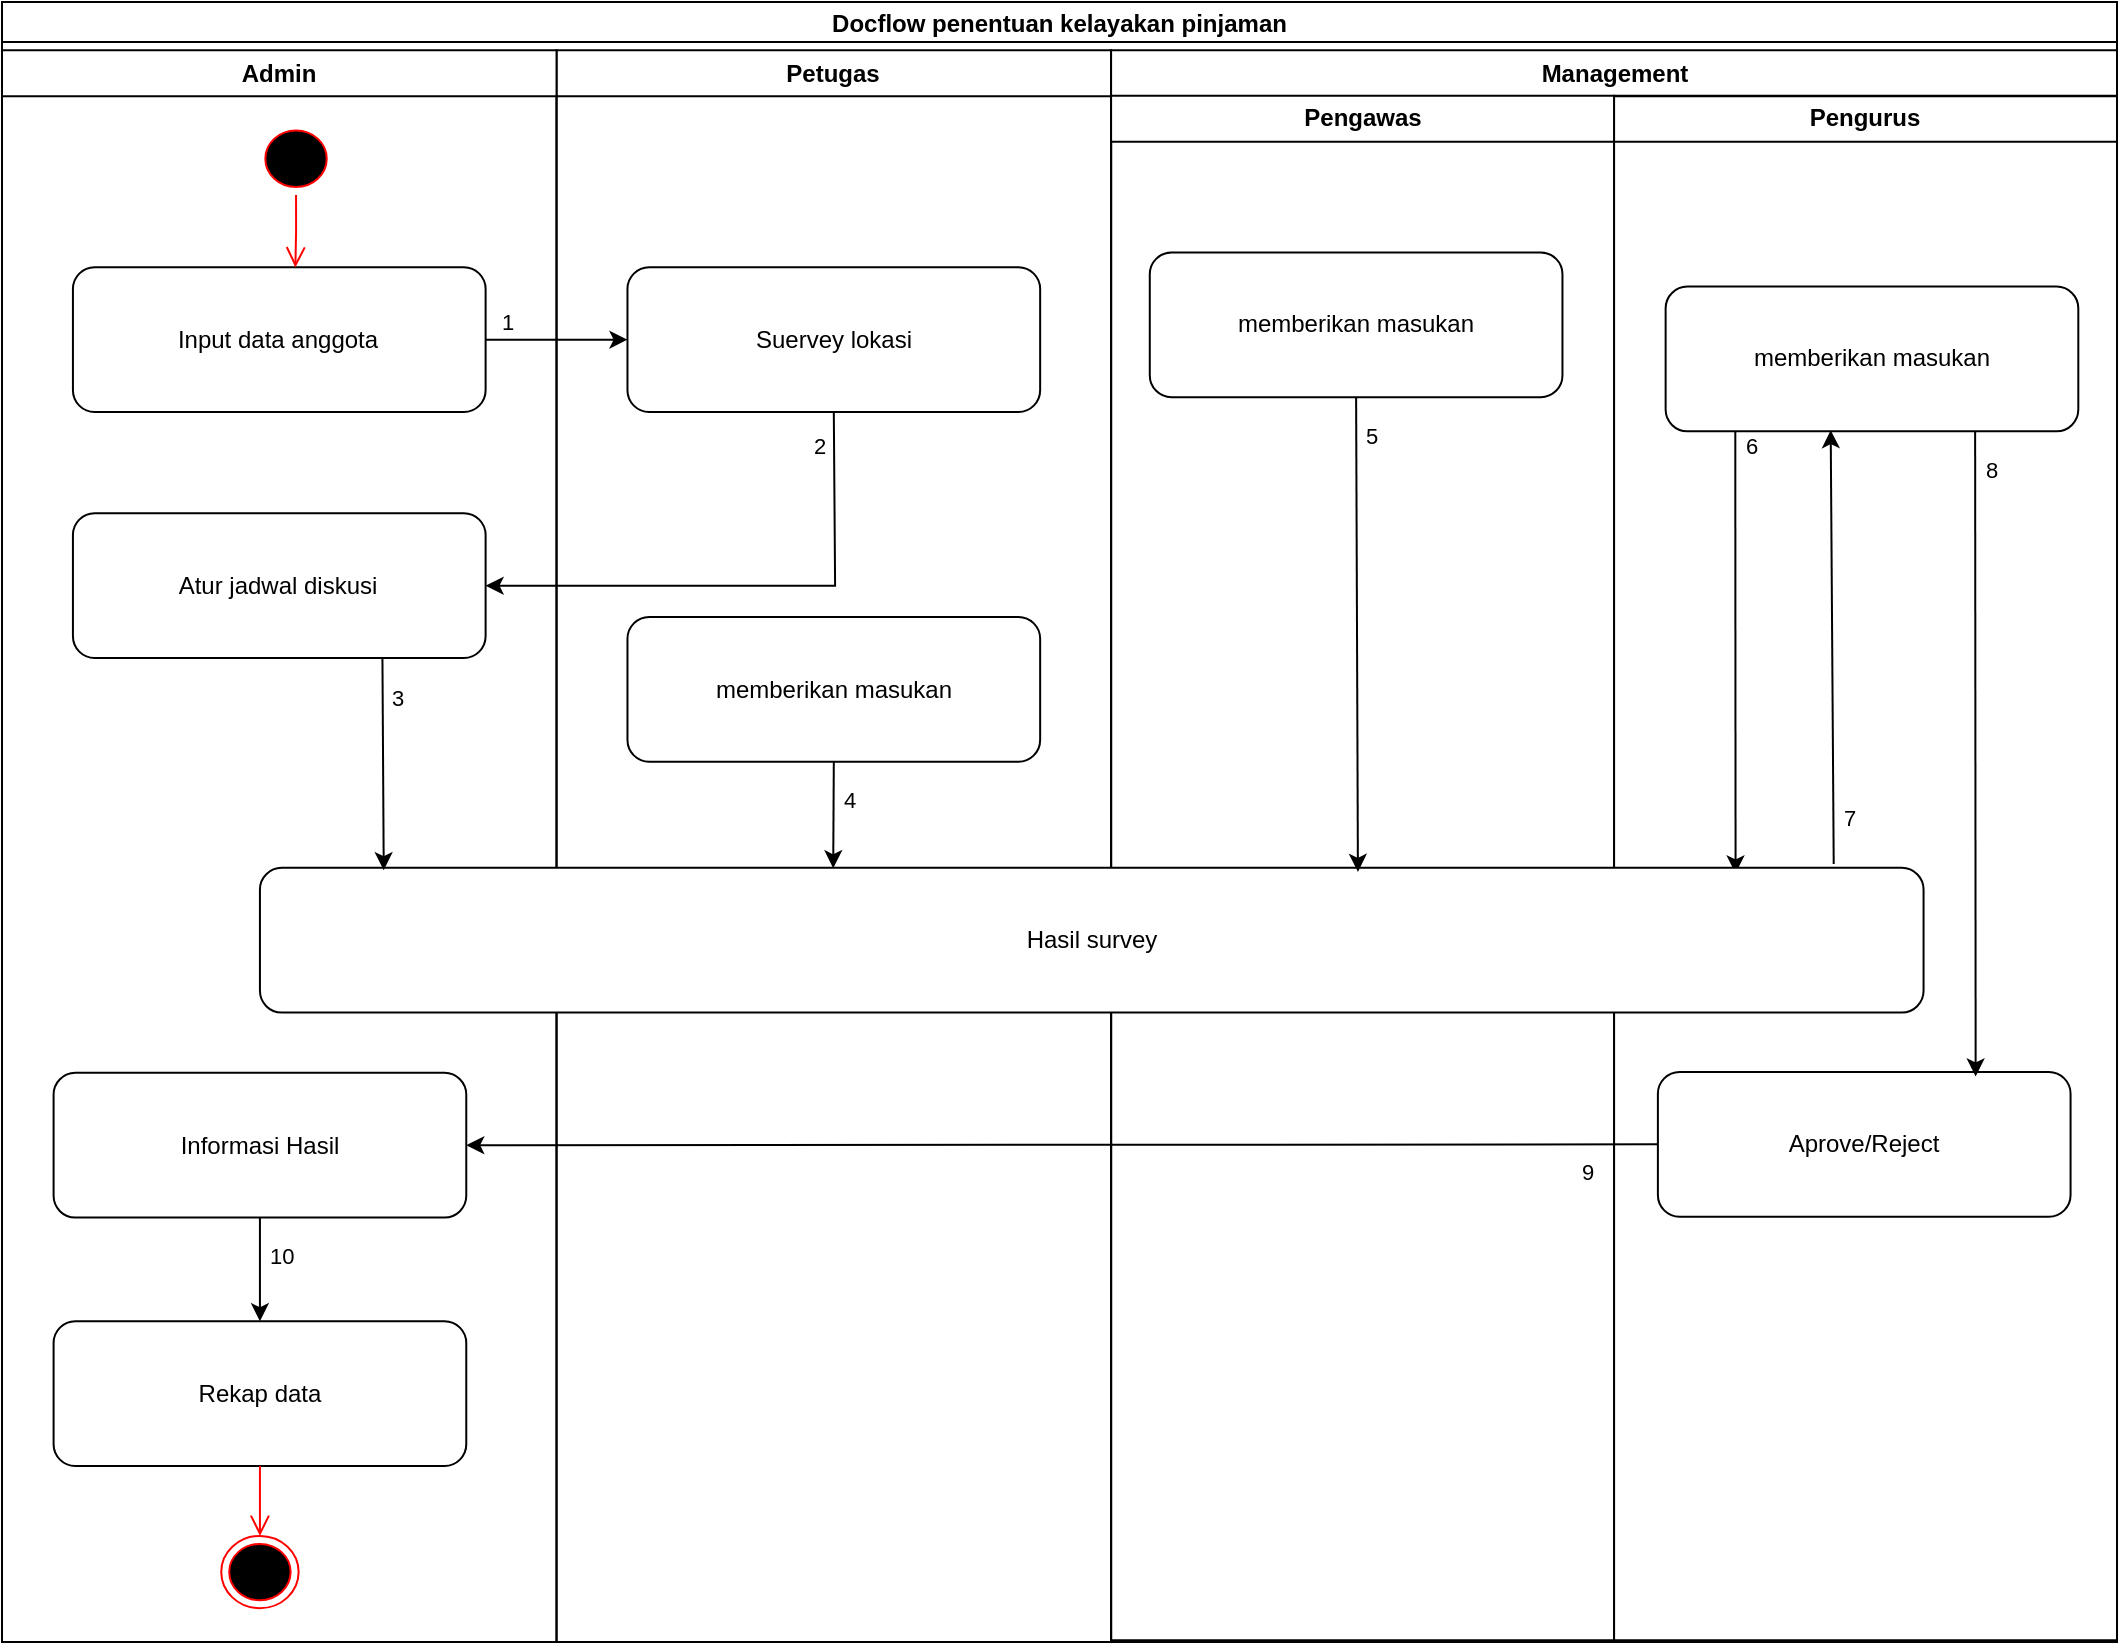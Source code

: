 <mxfile version="23.1.6" type="github" pages="10">
  <diagram id="kgpKYQtTHZ0yAKxKKP6v" name="System Berjalan">
    <mxGraphModel dx="1050" dy="566" grid="1" gridSize="5" guides="1" tooltips="1" connect="1" arrows="1" fold="1" page="1" pageScale="1" pageWidth="1100" pageHeight="850" math="0" shadow="0">
      <root>
        <mxCell id="0" />
        <mxCell id="1" parent="0" />
        <mxCell id="1LS12-EilgBURgq3hOVw-159" value="" style="group" parent="1" vertex="1" connectable="0">
          <mxGeometry x="25" y="20" width="1057.503" height="820" as="geometry" />
        </mxCell>
        <mxCell id="1LS12-EilgBURgq3hOVw-147" value="" style="group" parent="1LS12-EilgBURgq3hOVw-159" vertex="1" connectable="0">
          <mxGeometry y="24.118" width="1057.503" height="795.882" as="geometry" />
        </mxCell>
        <mxCell id="1LS12-EilgBURgq3hOVw-18" value="Petugas" style="swimlane;whiteSpace=wrap;html=1;" parent="1LS12-EilgBURgq3hOVw-147" vertex="1">
          <mxGeometry x="277.271" width="277.271" height="795.882" as="geometry" />
        </mxCell>
        <mxCell id="1LS12-EilgBURgq3hOVw-59" value="Suervey lokasi" style="rounded=1;whiteSpace=wrap;html=1;" parent="1LS12-EilgBURgq3hOVw-18" vertex="1">
          <mxGeometry x="35.465" y="108.529" width="206.341" height="72.353" as="geometry" />
        </mxCell>
        <mxCell id="1LS12-EilgBURgq3hOVw-124" value="memberikan masukan" style="rounded=1;whiteSpace=wrap;html=1;" parent="1LS12-EilgBURgq3hOVw-18" vertex="1">
          <mxGeometry x="35.465" y="283.382" width="206.341" height="72.353" as="geometry" />
        </mxCell>
        <mxCell id="1LS12-EilgBURgq3hOVw-19" value="Management" style="swimlane;whiteSpace=wrap;html=1;" parent="1LS12-EilgBURgq3hOVw-147" vertex="1">
          <mxGeometry x="554.543" width="502.96" height="795.882" as="geometry" />
        </mxCell>
        <mxCell id="1LS12-EilgBURgq3hOVw-24" value="Pengurus" style="swimlane;whiteSpace=wrap;html=1;fillColor=none;strokeColor=default;verticalAlign=middle;swimlaneLine=1;labelBorderColor=none;" parent="1LS12-EilgBURgq3hOVw-19" vertex="1">
          <mxGeometry x="251.48" y="22.74" width="251.48" height="772.26" as="geometry" />
        </mxCell>
        <mxCell id="1LS12-EilgBURgq3hOVw-133" value="" style="endArrow=classic;html=1;rounded=0;exitX=0.5;exitY=1;exitDx=0;exitDy=0;entryX=0.887;entryY=0.039;entryDx=0;entryDy=0;entryPerimeter=0;" parent="1LS12-EilgBURgq3hOVw-24" target="1LS12-EilgBURgq3hOVw-120" edge="1">
          <mxGeometry relative="1" as="geometry">
            <mxPoint x="60.613" y="155.559" as="sourcePoint" />
            <mxPoint x="61.902" y="379.853" as="targetPoint" />
          </mxGeometry>
        </mxCell>
        <mxCell id="1LS12-EilgBURgq3hOVw-134" value="6" style="edgeLabel;resizable=0;html=1;align=left;verticalAlign=bottom;" parent="1LS12-EilgBURgq3hOVw-133" connectable="0" vertex="1">
          <mxGeometry x="-1" relative="1" as="geometry">
            <mxPoint x="3" y="28" as="offset" />
          </mxGeometry>
        </mxCell>
        <mxCell id="1LS12-EilgBURgq3hOVw-137" value="Aprove/Reject" style="rounded=1;whiteSpace=wrap;html=1;" parent="1LS12-EilgBURgq3hOVw-24" vertex="1">
          <mxGeometry x="21.924" y="488.147" width="206.341" height="72.353" as="geometry" />
        </mxCell>
        <mxCell id="1LS12-EilgBURgq3hOVw-20" value="Pengawas" style="swimlane;whiteSpace=wrap;html=1;" parent="1LS12-EilgBURgq3hOVw-19" vertex="1">
          <mxGeometry y="22.74" width="251.48" height="772.26" as="geometry" />
        </mxCell>
        <mxCell id="1LS12-EilgBURgq3hOVw-121" value="memberikan masukan" style="rounded=1;whiteSpace=wrap;html=1;" parent="1LS12-EilgBURgq3hOVw-20" vertex="1">
          <mxGeometry x="19.345" y="78.382" width="206.341" height="72.353" as="geometry" />
        </mxCell>
        <mxCell id="1LS12-EilgBURgq3hOVw-90" value="" style="endArrow=classic;html=1;rounded=0;exitX=1;exitY=0.5;exitDx=0;exitDy=0;" parent="1LS12-EilgBURgq3hOVw-147" source="1LS12-EilgBURgq3hOVw-116" target="1LS12-EilgBURgq3hOVw-59" edge="1">
          <mxGeometry relative="1" as="geometry">
            <mxPoint x="243.741" y="265.294" as="sourcePoint" />
            <mxPoint x="502.957" y="229.118" as="targetPoint" />
          </mxGeometry>
        </mxCell>
        <mxCell id="1LS12-EilgBURgq3hOVw-92" value="1" style="edgeLabel;resizable=0;html=1;align=left;verticalAlign=bottom;" parent="1LS12-EilgBURgq3hOVw-90" connectable="0" vertex="1">
          <mxGeometry x="-1" relative="1" as="geometry">
            <mxPoint x="6" as="offset" />
          </mxGeometry>
        </mxCell>
        <mxCell id="1LS12-EilgBURgq3hOVw-94" value="" style="endArrow=classic;html=1;rounded=0;exitX=0.5;exitY=1;exitDx=0;exitDy=0;entryX=1;entryY=0.5;entryDx=0;entryDy=0;" parent="1LS12-EilgBURgq3hOVw-147" source="1LS12-EilgBURgq3hOVw-59" target="1LS12-EilgBURgq3hOVw-117" edge="1">
          <mxGeometry relative="1" as="geometry">
            <mxPoint x="315.96" y="235.147" as="sourcePoint" />
            <mxPoint x="243.741" y="391.912" as="targetPoint" />
            <Array as="points">
              <mxPoint x="416.552" y="267.706" />
            </Array>
          </mxGeometry>
        </mxCell>
        <mxCell id="1LS12-EilgBURgq3hOVw-95" value="2" style="edgeLabel;resizable=0;html=1;align=left;verticalAlign=bottom;" parent="1LS12-EilgBURgq3hOVw-94" connectable="0" vertex="1">
          <mxGeometry x="-1" relative="1" as="geometry">
            <mxPoint x="-12" y="25" as="offset" />
          </mxGeometry>
        </mxCell>
        <mxCell id="1LS12-EilgBURgq3hOVw-100" value="memberikan masukan" style="rounded=1;whiteSpace=wrap;html=1;" parent="1LS12-EilgBURgq3hOVw-147" vertex="1">
          <mxGeometry x="831.814" y="118.176" width="206.341" height="72.353" as="geometry" />
        </mxCell>
        <mxCell id="1LS12-EilgBURgq3hOVw-115" value="Admin" style="swimlane;whiteSpace=wrap;html=1;startSize=23;" parent="1LS12-EilgBURgq3hOVw-147" vertex="1">
          <mxGeometry width="277.271" height="795.882" as="geometry" />
        </mxCell>
        <mxCell id="1LS12-EilgBURgq3hOVw-116" value="Input data anggota" style="rounded=1;whiteSpace=wrap;html=1;" parent="1LS12-EilgBURgq3hOVw-115" vertex="1">
          <mxGeometry x="35.465" y="108.529" width="206.341" height="72.353" as="geometry" />
        </mxCell>
        <mxCell id="1LS12-EilgBURgq3hOVw-122" value="Informasi Hasil" style="rounded=1;whiteSpace=wrap;html=1;" parent="1LS12-EilgBURgq3hOVw-115" vertex="1">
          <mxGeometry x="25.793" y="511.294" width="206.341" height="72.353" as="geometry" />
        </mxCell>
        <mxCell id="1LS12-EilgBURgq3hOVw-123" value="Rekap data" style="rounded=1;whiteSpace=wrap;html=1;" parent="1LS12-EilgBURgq3hOVw-115" vertex="1">
          <mxGeometry x="25.793" y="635.5" width="206.341" height="72.353" as="geometry" />
        </mxCell>
        <mxCell id="1LS12-EilgBURgq3hOVw-25" value="" style="ellipse;html=1;shape=endState;fillColor=#000000;strokeColor=#ff0000;" parent="1LS12-EilgBURgq3hOVw-115" vertex="1">
          <mxGeometry x="109.619" y="742.824" width="38.689" height="36.176" as="geometry" />
        </mxCell>
        <mxCell id="1LS12-EilgBURgq3hOVw-125" value="" style="ellipse;html=1;shape=startState;fillColor=#000000;strokeColor=#ff0000;" parent="1LS12-EilgBURgq3hOVw-115" vertex="1">
          <mxGeometry x="127.674" y="36.176" width="38.689" height="36.176" as="geometry" />
        </mxCell>
        <mxCell id="1LS12-EilgBURgq3hOVw-126" value="" style="edgeStyle=orthogonalEdgeStyle;html=1;verticalAlign=bottom;endArrow=open;endSize=8;strokeColor=#ff0000;rounded=0;entryX=0.539;entryY=0.001;entryDx=0;entryDy=0;entryPerimeter=0;" parent="1LS12-EilgBURgq3hOVw-115" source="1LS12-EilgBURgq3hOVw-125" target="1LS12-EilgBURgq3hOVw-116" edge="1">
          <mxGeometry relative="1" as="geometry">
            <mxPoint x="148.308" y="114.559" as="targetPoint" />
          </mxGeometry>
        </mxCell>
        <mxCell id="1LS12-EilgBURgq3hOVw-142" value="" style="endArrow=classic;html=1;rounded=0;exitX=0.5;exitY=1;exitDx=0;exitDy=0;entryX=0.5;entryY=0;entryDx=0;entryDy=0;" parent="1LS12-EilgBURgq3hOVw-115" source="1LS12-EilgBURgq3hOVw-122" target="1LS12-EilgBURgq3hOVw-123" edge="1">
          <mxGeometry relative="1" as="geometry">
            <mxPoint x="122.515" y="578.824" as="sourcePoint" />
            <mxPoint x="122.515" y="684.941" as="targetPoint" />
          </mxGeometry>
        </mxCell>
        <mxCell id="1LS12-EilgBURgq3hOVw-143" value="10" style="edgeLabel;resizable=0;html=1;align=left;verticalAlign=bottom;" parent="1LS12-EilgBURgq3hOVw-142" connectable="0" vertex="1">
          <mxGeometry x="-1" relative="1" as="geometry">
            <mxPoint x="3" y="28" as="offset" />
          </mxGeometry>
        </mxCell>
        <mxCell id="1LS12-EilgBURgq3hOVw-146" value="" style="edgeStyle=orthogonalEdgeStyle;html=1;verticalAlign=bottom;endArrow=open;endSize=8;strokeColor=#ff0000;rounded=0;exitX=0.5;exitY=1;exitDx=0;exitDy=0;entryX=0.5;entryY=0;entryDx=0;entryDy=0;" parent="1LS12-EilgBURgq3hOVw-115" source="1LS12-EilgBURgq3hOVw-123" target="1LS12-EilgBURgq3hOVw-25" edge="1">
          <mxGeometry relative="1" as="geometry">
            <mxPoint x="96.723" y="741.618" as="targetPoint" />
            <mxPoint x="290.168" y="850.147" as="sourcePoint" />
          </mxGeometry>
        </mxCell>
        <mxCell id="1LS12-EilgBURgq3hOVw-117" value="Atur jadwal diskusi" style="rounded=1;whiteSpace=wrap;html=1;" parent="1LS12-EilgBURgq3hOVw-147" vertex="1">
          <mxGeometry x="35.465" y="231.529" width="206.341" height="72.353" as="geometry" />
        </mxCell>
        <mxCell id="1LS12-EilgBURgq3hOVw-120" value="Hasil survey" style="rounded=1;whiteSpace=wrap;html=1;" parent="1LS12-EilgBURgq3hOVw-147" vertex="1">
          <mxGeometry x="128.963" y="408.794" width="831.814" height="72.353" as="geometry" />
        </mxCell>
        <mxCell id="1LS12-EilgBURgq3hOVw-127" value="" style="endArrow=classic;html=1;rounded=0;exitX=0.75;exitY=1;exitDx=0;exitDy=0;" parent="1LS12-EilgBURgq3hOVw-147" source="1LS12-EilgBURgq3hOVw-117" edge="1">
          <mxGeometry relative="1" as="geometry">
            <mxPoint x="241.806" y="343.676" as="sourcePoint" />
            <mxPoint x="190.866" y="410" as="targetPoint" />
          </mxGeometry>
        </mxCell>
        <mxCell id="1LS12-EilgBURgq3hOVw-128" value="3" style="edgeLabel;resizable=0;html=1;align=left;verticalAlign=bottom;" parent="1LS12-EilgBURgq3hOVw-127" connectable="0" vertex="1">
          <mxGeometry x="-1" relative="1" as="geometry">
            <mxPoint x="3" y="28" as="offset" />
          </mxGeometry>
        </mxCell>
        <mxCell id="1LS12-EilgBURgq3hOVw-129" value="" style="endArrow=classic;html=1;rounded=0;exitX=0.5;exitY=1;exitDx=0;exitDy=0;entryX=0.357;entryY=0.003;entryDx=0;entryDy=0;entryPerimeter=0;" parent="1LS12-EilgBURgq3hOVw-147" source="1LS12-EilgBURgq3hOVw-124" edge="1">
          <mxGeometry relative="1" as="geometry">
            <mxPoint x="414.875" y="356.604" as="sourcePoint" />
            <mxPoint x="415.604" y="409.011" as="targetPoint" />
          </mxGeometry>
        </mxCell>
        <mxCell id="1LS12-EilgBURgq3hOVw-130" value="4" style="edgeLabel;resizable=0;html=1;align=left;verticalAlign=bottom;" parent="1LS12-EilgBURgq3hOVw-129" connectable="0" vertex="1">
          <mxGeometry x="-1" relative="1" as="geometry">
            <mxPoint x="3" y="28" as="offset" />
          </mxGeometry>
        </mxCell>
        <mxCell id="1LS12-EilgBURgq3hOVw-131" value="" style="endArrow=classic;html=1;rounded=0;exitX=0.5;exitY=1;exitDx=0;exitDy=0;entryX=0.66;entryY=0.028;entryDx=0;entryDy=0;entryPerimeter=0;" parent="1LS12-EilgBURgq3hOVw-147" source="1LS12-EilgBURgq3hOVw-121" target="1LS12-EilgBURgq3hOVw-120" edge="1">
          <mxGeometry relative="1" as="geometry">
            <mxPoint x="683.635" y="186.912" as="sourcePoint" />
            <mxPoint x="684.364" y="239.319" as="targetPoint" />
          </mxGeometry>
        </mxCell>
        <mxCell id="1LS12-EilgBURgq3hOVw-132" value="5" style="edgeLabel;resizable=0;html=1;align=left;verticalAlign=bottom;" parent="1LS12-EilgBURgq3hOVw-131" connectable="0" vertex="1">
          <mxGeometry x="-1" relative="1" as="geometry">
            <mxPoint x="3" y="28" as="offset" />
          </mxGeometry>
        </mxCell>
        <mxCell id="1LS12-EilgBURgq3hOVw-135" value="" style="endArrow=classic;html=1;rounded=0;exitX=0.946;exitY=-0.026;exitDx=0;exitDy=0;exitPerimeter=0;entryX=0.4;entryY=0.992;entryDx=0;entryDy=0;entryPerimeter=0;" parent="1LS12-EilgBURgq3hOVw-147" source="1LS12-EilgBURgq3hOVw-120" target="1LS12-EilgBURgq3hOVw-100" edge="1">
          <mxGeometry relative="1" as="geometry">
            <mxPoint x="915.64" y="403.971" as="sourcePoint" />
            <mxPoint x="915.64" y="192.941" as="targetPoint" />
          </mxGeometry>
        </mxCell>
        <mxCell id="1LS12-EilgBURgq3hOVw-136" value="7" style="edgeLabel;resizable=0;html=1;align=left;verticalAlign=bottom;" parent="1LS12-EilgBURgq3hOVw-135" connectable="0" vertex="1">
          <mxGeometry x="-1" relative="1" as="geometry">
            <mxPoint x="3" y="-15" as="offset" />
          </mxGeometry>
        </mxCell>
        <mxCell id="1LS12-EilgBURgq3hOVw-138" value="" style="endArrow=classic;html=1;rounded=0;exitX=0.75;exitY=1;exitDx=0;exitDy=0;entryX=0.77;entryY=0.031;entryDx=0;entryDy=0;entryPerimeter=0;" parent="1LS12-EilgBURgq3hOVw-147" source="1LS12-EilgBURgq3hOVw-100" target="1LS12-EilgBURgq3hOVw-137" edge="1">
          <mxGeometry relative="1" as="geometry">
            <mxPoint x="993.018" y="192.941" as="sourcePoint" />
            <mxPoint x="986.57" y="500.441" as="targetPoint" />
          </mxGeometry>
        </mxCell>
        <mxCell id="1LS12-EilgBURgq3hOVw-139" value="8" style="edgeLabel;resizable=0;html=1;align=left;verticalAlign=bottom;" parent="1LS12-EilgBURgq3hOVw-138" connectable="0" vertex="1">
          <mxGeometry x="-1" relative="1" as="geometry">
            <mxPoint x="3" y="28" as="offset" />
          </mxGeometry>
        </mxCell>
        <mxCell id="1LS12-EilgBURgq3hOVw-140" value="" style="endArrow=classic;html=1;rounded=0;exitX=0;exitY=0.5;exitDx=0;exitDy=0;entryX=1;entryY=0.5;entryDx=0;entryDy=0;" parent="1LS12-EilgBURgq3hOVw-147" source="1LS12-EilgBURgq3hOVw-137" target="1LS12-EilgBURgq3hOVw-122" edge="1">
          <mxGeometry relative="1" as="geometry">
            <mxPoint x="760.884" y="542.647" as="sourcePoint" />
            <mxPoint x="760.884" y="870.647" as="targetPoint" />
          </mxGeometry>
        </mxCell>
        <mxCell id="1LS12-EilgBURgq3hOVw-141" value="9" style="edgeLabel;resizable=0;html=1;align=left;verticalAlign=bottom;" parent="1LS12-EilgBURgq3hOVw-140" connectable="0" vertex="1">
          <mxGeometry x="-1" relative="1" as="geometry">
            <mxPoint x="-40" y="22" as="offset" />
          </mxGeometry>
        </mxCell>
        <mxCell id="1LS12-EilgBURgq3hOVw-155" value="Docflow penentuan kelayakan pinjaman" style="swimlane;startSize=20;horizontal=1;containerType=tree;" parent="1LS12-EilgBURgq3hOVw-159" vertex="1">
          <mxGeometry width="1057.5" height="820" as="geometry" />
        </mxCell>
      </root>
    </mxGraphModel>
  </diagram>
  <diagram name="Sytem Usulan" id="Orbv_njN62y2XLEKtr8I">
    <mxGraphModel dx="1050" dy="566" grid="1" gridSize="5" guides="1" tooltips="1" connect="1" arrows="1" fold="1" page="1" pageScale="1" pageWidth="1100" pageHeight="850" math="0" shadow="0">
      <root>
        <mxCell id="eoRhj3O0z1ePfbJQVQLT-0" />
        <mxCell id="eoRhj3O0z1ePfbJQVQLT-1" parent="eoRhj3O0z1ePfbJQVQLT-0" />
        <mxCell id="eoRhj3O0z1ePfbJQVQLT-43" value="System Usulan" style="swimlane;startSize=20;horizontal=1;containerType=tree;movable=1;resizable=1;rotatable=1;deletable=1;editable=1;locked=0;connectable=1;container=0;" parent="eoRhj3O0z1ePfbJQVQLT-1" vertex="1">
          <mxGeometry x="15" y="35" width="1060" height="725" as="geometry" />
        </mxCell>
        <mxCell id="eoRhj3O0z1ePfbJQVQLT-4" value="Petugas" style="swimlane;whiteSpace=wrap;html=1;container=0;movable=1;resizable=1;rotatable=1;deletable=1;editable=1;locked=0;connectable=1;" parent="eoRhj3O0z1ePfbJQVQLT-1" vertex="1">
          <mxGeometry x="295" y="59.12" width="274.54" height="555.88" as="geometry" />
        </mxCell>
        <mxCell id="eoRhj3O0z1ePfbJQVQLT-7" value="Management" style="swimlane;whiteSpace=wrap;html=1;container=0;movable=1;resizable=1;rotatable=1;deletable=1;editable=1;locked=0;connectable=1;" parent="eoRhj3O0z1ePfbJQVQLT-1" vertex="1">
          <mxGeometry x="570.54" y="59.12" width="499.46" height="555.88" as="geometry" />
        </mxCell>
        <mxCell id="eoRhj3O0z1ePfbJQVQLT-12" value="Pengurus" style="swimlane;whiteSpace=wrap;html=1;container=0;movable=1;resizable=1;rotatable=1;deletable=1;editable=1;locked=0;connectable=1;" parent="eoRhj3O0z1ePfbJQVQLT-7" vertex="1">
          <mxGeometry x="-0.02" y="22.74" width="251.48" height="533.14" as="geometry" />
        </mxCell>
        <mxCell id="eoRhj3O0z1ePfbJQVQLT-18" value="memberikan masukan" style="rounded=1;whiteSpace=wrap;html=1;container=0;movable=1;resizable=1;rotatable=1;deletable=1;editable=1;locked=0;connectable=1;" parent="eoRhj3O0z1ePfbJQVQLT-1" vertex="1">
          <mxGeometry x="850.814" y="167.294" width="206.341" height="72.353" as="geometry" />
        </mxCell>
        <mxCell id="eoRhj3O0z1ePfbJQVQLT-19" value="Admin" style="swimlane;whiteSpace=wrap;html=1;startSize=23;container=0;movable=1;resizable=1;rotatable=1;deletable=1;editable=1;locked=0;connectable=1;" parent="eoRhj3O0z1ePfbJQVQLT-1" vertex="1">
          <mxGeometry x="19" y="59.12" width="277.27" height="555.88" as="geometry" />
        </mxCell>
        <mxCell id="eoRhj3O0z1ePfbJQVQLT-35" value="" style="endArrow=classic;html=1;rounded=0;exitX=1;exitY=0.5;exitDx=0;exitDy=0;entryX=0;entryY=0.5;entryDx=0;entryDy=0;movable=1;resizable=1;rotatable=1;deletable=1;editable=1;locked=0;connectable=1;" parent="eoRhj3O0z1ePfbJQVQLT-1" source="eoRhj3O0z1ePfbJQVQLT-13" target="eoRhj3O0z1ePfbJQVQLT-18" edge="1">
          <mxGeometry relative="1" as="geometry">
            <mxPoint x="702.635" y="246.029" as="sourcePoint" />
            <mxPoint x="696.961" y="469.938" as="targetPoint" />
          </mxGeometry>
        </mxCell>
        <mxCell id="eoRhj3O0z1ePfbJQVQLT-36" value="3" style="edgeLabel;resizable=1;html=1;align=left;verticalAlign=bottom;container=0;movable=1;rotatable=1;deletable=1;editable=1;locked=0;connectable=1;" parent="eoRhj3O0z1ePfbJQVQLT-35" connectable="0" vertex="1">
          <mxGeometry x="-1" relative="1" as="geometry">
            <mxPoint x="3" y="1" as="offset" />
          </mxGeometry>
        </mxCell>
        <mxCell id="eoRhj3O0z1ePfbJQVQLT-39" value="" style="endArrow=classic;html=1;rounded=0;exitX=0.5;exitY=1;exitDx=0;exitDy=0;entryX=1;entryY=0.5;entryDx=0;entryDy=0;movable=1;resizable=1;rotatable=1;deletable=1;editable=1;locked=0;connectable=1;" parent="eoRhj3O0z1ePfbJQVQLT-1" source="eoRhj3O0z1ePfbJQVQLT-18" target="6747T2es0vKsVYHWR4jP-0" edge="1">
          <mxGeometry relative="1" as="geometry">
            <mxPoint x="1107.69" y="229.997" as="sourcePoint" />
            <mxPoint x="1103.999" y="342.598" as="targetPoint" />
            <Array as="points">
              <mxPoint x="954" y="330" />
            </Array>
          </mxGeometry>
        </mxCell>
        <mxCell id="eoRhj3O0z1ePfbJQVQLT-40" value="4" style="edgeLabel;resizable=1;html=1;align=left;verticalAlign=bottom;container=0;movable=1;rotatable=1;deletable=1;editable=1;locked=0;connectable=1;" parent="eoRhj3O0z1ePfbJQVQLT-39" connectable="0" vertex="1">
          <mxGeometry x="-1" relative="1" as="geometry">
            <mxPoint x="3" y="28" as="offset" />
          </mxGeometry>
        </mxCell>
        <mxCell id="eoRhj3O0z1ePfbJQVQLT-5" value="Suervey lokasi" style="rounded=1;whiteSpace=wrap;html=1;container=0;movable=1;resizable=1;rotatable=1;deletable=1;editable=1;locked=0;connectable=1;" parent="eoRhj3O0z1ePfbJQVQLT-1" vertex="1">
          <mxGeometry x="331.736" y="167.647" width="206.341" height="72.353" as="geometry" />
        </mxCell>
        <mxCell id="eoRhj3O0z1ePfbJQVQLT-8" value="Pengawas" style="swimlane;whiteSpace=wrap;html=1;fillColor=none;strokeColor=default;verticalAlign=middle;swimlaneLine=1;labelBorderColor=none;container=0;movable=1;resizable=1;rotatable=1;deletable=1;editable=1;locked=0;connectable=1;" parent="eoRhj3O0z1ePfbJQVQLT-1" vertex="1">
          <mxGeometry x="822" y="81.86" width="248" height="533.14" as="geometry" />
        </mxCell>
        <mxCell id="eoRhj3O0z1ePfbJQVQLT-20" value="Input data anggota" style="rounded=1;whiteSpace=wrap;html=1;container=0;movable=1;resizable=1;rotatable=1;deletable=1;editable=1;locked=0;connectable=1;" parent="eoRhj3O0z1ePfbJQVQLT-1" vertex="1">
          <mxGeometry x="54.465" y="167.647" width="206.341" height="72.353" as="geometry" />
        </mxCell>
        <mxCell id="eoRhj3O0z1ePfbJQVQLT-24" value="" style="ellipse;html=1;shape=startState;fillColor=#000000;strokeColor=#ff0000;container=0;movable=1;resizable=1;rotatable=1;deletable=1;editable=1;locked=0;connectable=1;" parent="eoRhj3O0z1ePfbJQVQLT-1" vertex="1">
          <mxGeometry x="146.674" y="95.294" width="38.689" height="36.176" as="geometry" />
        </mxCell>
        <mxCell id="eoRhj3O0z1ePfbJQVQLT-25" value="" style="edgeStyle=orthogonalEdgeStyle;html=1;verticalAlign=bottom;endArrow=open;endSize=8;strokeColor=#ff0000;rounded=0;entryX=0.539;entryY=0.001;entryDx=0;entryDy=0;entryPerimeter=0;movable=1;resizable=1;rotatable=1;deletable=1;editable=1;locked=0;connectable=1;" parent="eoRhj3O0z1ePfbJQVQLT-1" source="eoRhj3O0z1ePfbJQVQLT-24" target="eoRhj3O0z1ePfbJQVQLT-20" edge="1">
          <mxGeometry relative="1" as="geometry">
            <mxPoint x="167.308" y="173.676" as="targetPoint" />
          </mxGeometry>
        </mxCell>
        <mxCell id="eoRhj3O0z1ePfbJQVQLT-16" value="" style="endArrow=classic;html=1;rounded=0;exitX=1;exitY=0.5;exitDx=0;exitDy=0;entryX=0;entryY=0.5;entryDx=0;entryDy=0;movable=1;resizable=1;rotatable=1;deletable=1;editable=1;locked=0;connectable=1;" parent="eoRhj3O0z1ePfbJQVQLT-1" source="eoRhj3O0z1ePfbJQVQLT-5" target="eoRhj3O0z1ePfbJQVQLT-13" edge="1">
          <mxGeometry relative="1" as="geometry">
            <mxPoint x="648.998" y="203.584" as="sourcePoint" />
            <mxPoint x="769" y="203" as="targetPoint" />
            <Array as="points" />
          </mxGeometry>
        </mxCell>
        <mxCell id="eoRhj3O0z1ePfbJQVQLT-17" value="2" style="edgeLabel;resizable=1;html=1;align=left;verticalAlign=bottom;container=0;movable=1;rotatable=1;deletable=1;editable=1;locked=0;connectable=1;" parent="eoRhj3O0z1ePfbJQVQLT-16" connectable="0" vertex="1">
          <mxGeometry x="-1" relative="1" as="geometry">
            <mxPoint x="6" as="offset" />
          </mxGeometry>
        </mxCell>
        <mxCell id="6747T2es0vKsVYHWR4jP-3" value="" style="endArrow=classic;html=1;rounded=0;exitX=0.997;exitY=0.201;exitDx=0;exitDy=0;entryX=0.25;entryY=1;entryDx=0;entryDy=0;exitPerimeter=0;movable=1;resizable=1;rotatable=1;deletable=1;editable=1;locked=0;connectable=1;" parent="eoRhj3O0z1ePfbJQVQLT-1" source="6747T2es0vKsVYHWR4jP-0" target="eoRhj3O0z1ePfbJQVQLT-18" edge="1">
          <mxGeometry relative="1" as="geometry">
            <mxPoint x="805" y="209" as="sourcePoint" />
            <mxPoint x="856" y="208" as="targetPoint" />
            <Array as="points">
              <mxPoint x="902" y="310" />
            </Array>
          </mxGeometry>
        </mxCell>
        <mxCell id="6747T2es0vKsVYHWR4jP-4" value="5" style="edgeLabel;resizable=1;html=1;align=left;verticalAlign=bottom;container=0;movable=1;rotatable=1;deletable=1;editable=1;locked=0;connectable=1;" parent="6747T2es0vKsVYHWR4jP-3" connectable="0" vertex="1">
          <mxGeometry x="-1" relative="1" as="geometry">
            <mxPoint x="3" y="1" as="offset" />
          </mxGeometry>
        </mxCell>
        <mxCell id="6747T2es0vKsVYHWR4jP-7" value="" style="endArrow=classic;html=1;rounded=0;exitX=0.25;exitY=1;exitDx=0;exitDy=0;entryX=1;entryY=0.5;entryDx=0;entryDy=0;movable=1;resizable=1;rotatable=1;deletable=1;editable=1;locked=0;connectable=1;" parent="eoRhj3O0z1ePfbJQVQLT-1" source="eoRhj3O0z1ePfbJQVQLT-13" target="eoRhj3O0z1ePfbJQVQLT-22" edge="1">
          <mxGeometry relative="1" as="geometry">
            <mxPoint x="672" y="295" as="sourcePoint" />
            <mxPoint x="524" y="386" as="targetPoint" />
            <Array as="points">
              <mxPoint x="644" y="391" />
            </Array>
          </mxGeometry>
        </mxCell>
        <mxCell id="6747T2es0vKsVYHWR4jP-8" value="6" style="edgeLabel;resizable=1;html=1;align=left;verticalAlign=bottom;container=0;movable=1;rotatable=1;deletable=1;editable=1;locked=0;connectable=1;" parent="6747T2es0vKsVYHWR4jP-7" connectable="0" vertex="1">
          <mxGeometry x="-1" relative="1" as="geometry">
            <mxPoint x="-16" y="30" as="offset" />
          </mxGeometry>
        </mxCell>
        <mxCell id="6747T2es0vKsVYHWR4jP-9" value="Creditur" style="swimlane;childLayout=stackLayout;resizeParent=1;resizeParentMax=0;horizontal=0;startSize=20;horizontalStack=0;html=1;movable=1;resizable=1;rotatable=1;deletable=1;editable=1;locked=0;connectable=1;container=0;" parent="eoRhj3O0z1ePfbJQVQLT-1" vertex="1">
          <mxGeometry x="19" y="616" width="1051" height="140" as="geometry" />
        </mxCell>
        <mxCell id="eoRhj3O0z1ePfbJQVQLT-14" value="" style="endArrow=classic;html=1;rounded=0;exitX=1;exitY=0.5;exitDx=0;exitDy=0;movable=1;resizable=1;rotatable=1;deletable=1;editable=1;locked=0;connectable=1;" parent="eoRhj3O0z1ePfbJQVQLT-1" source="eoRhj3O0z1ePfbJQVQLT-20" target="eoRhj3O0z1ePfbJQVQLT-5" edge="1">
          <mxGeometry relative="1" as="geometry">
            <mxPoint x="262.741" y="324.412" as="sourcePoint" />
            <mxPoint x="521.957" y="288.235" as="targetPoint" />
          </mxGeometry>
        </mxCell>
        <mxCell id="eoRhj3O0z1ePfbJQVQLT-15" value="1" style="edgeLabel;resizable=1;html=1;align=left;verticalAlign=bottom;container=0;movable=1;rotatable=1;deletable=1;editable=1;locked=0;connectable=1;" parent="eoRhj3O0z1ePfbJQVQLT-14" connectable="0" vertex="1">
          <mxGeometry x="-1" relative="1" as="geometry">
            <mxPoint x="6" as="offset" />
          </mxGeometry>
        </mxCell>
        <mxCell id="6747T2es0vKsVYHWR4jP-15" value="" style="edgeStyle=orthogonalEdgeStyle;rounded=0;orthogonalLoop=1;jettySize=auto;html=1;exitX=0.25;exitY=1;exitDx=0;exitDy=0;" parent="eoRhj3O0z1ePfbJQVQLT-1" source="eoRhj3O0z1ePfbJQVQLT-13" target="6747T2es0vKsVYHWR4jP-14" edge="1">
          <mxGeometry relative="1" as="geometry" />
        </mxCell>
        <mxCell id="6747T2es0vKsVYHWR4jP-14" value="Informasi Hasil" style="rounded=1;whiteSpace=wrap;html=1;container=0;movable=1;resizable=1;rotatable=1;deletable=1;editable=1;locked=0;connectable=1;" parent="eoRhj3O0z1ePfbJQVQLT-1" vertex="1">
          <mxGeometry x="550" y="640" width="190" height="72.35" as="geometry" />
        </mxCell>
        <mxCell id="eoRhj3O0z1ePfbJQVQLT-22" value="Rekap data" style="rounded=1;whiteSpace=wrap;html=1;container=0;movable=1;resizable=1;rotatable=1;deletable=1;editable=1;locked=0;connectable=1;" parent="eoRhj3O0z1ePfbJQVQLT-1" vertex="1">
          <mxGeometry x="44.793" y="355" width="206.341" height="72.353" as="geometry" />
        </mxCell>
        <mxCell id="eoRhj3O0z1ePfbJQVQLT-28" value="" style="edgeStyle=orthogonalEdgeStyle;html=1;verticalAlign=bottom;endArrow=open;endSize=8;strokeColor=#ff0000;rounded=0;entryX=0.5;entryY=0;entryDx=0;entryDy=0;exitX=0.5;exitY=1;exitDx=0;exitDy=0;movable=1;resizable=1;rotatable=1;deletable=1;editable=1;locked=0;connectable=1;" parent="eoRhj3O0z1ePfbJQVQLT-1" source="eoRhj3O0z1ePfbJQVQLT-22" target="eoRhj3O0z1ePfbJQVQLT-23" edge="1">
          <mxGeometry relative="1" as="geometry">
            <mxPoint x="149.093" y="562.651" as="targetPoint" />
            <mxPoint x="203.713" y="385.003" as="sourcePoint" />
          </mxGeometry>
        </mxCell>
        <mxCell id="eoRhj3O0z1ePfbJQVQLT-23" value="" style="ellipse;html=1;shape=endState;fillColor=#000000;strokeColor=#ff0000;container=0;movable=1;resizable=1;rotatable=1;deletable=1;editable=1;locked=0;connectable=1;" parent="eoRhj3O0z1ePfbJQVQLT-1" vertex="1">
          <mxGeometry x="128.619" y="520.001" width="38.689" height="36.176" as="geometry" />
        </mxCell>
        <mxCell id="eoRhj3O0z1ePfbJQVQLT-13" value="Aprove/Reject" style="rounded=1;whiteSpace=wrap;html=1;container=0;movable=1;resizable=1;rotatable=1;deletable=1;editable=1;locked=0;connectable=1;" parent="eoRhj3O0z1ePfbJQVQLT-1" vertex="1">
          <mxGeometry x="593.995" y="167.652" width="206.341" height="72.353" as="geometry" />
        </mxCell>
        <mxCell id="6747T2es0vKsVYHWR4jP-0" value="Mauksan pengawas" style="rounded=1;whiteSpace=wrap;html=1;container=0;movable=1;resizable=1;rotatable=1;deletable=1;editable=1;locked=0;connectable=1;" parent="eoRhj3O0z1ePfbJQVQLT-1" vertex="1">
          <mxGeometry x="663.54" y="295" width="142.26" height="72.35" as="geometry" />
        </mxCell>
        <mxCell id="6747T2es0vKsVYHWR4jP-5" value="" style="endArrow=classic;html=1;rounded=0;exitX=0.5;exitY=0;exitDx=0;exitDy=0;entryX=0.687;entryY=1.018;entryDx=0;entryDy=0;entryPerimeter=0;movable=1;resizable=1;rotatable=1;deletable=1;editable=1;locked=0;connectable=1;" parent="eoRhj3O0z1ePfbJQVQLT-1" source="6747T2es0vKsVYHWR4jP-0" target="eoRhj3O0z1ePfbJQVQLT-13" edge="1">
          <mxGeometry relative="1" as="geometry">
            <mxPoint x="804.997" y="209.002" as="sourcePoint" />
            <mxPoint x="855.997" y="208.002" as="targetPoint" />
          </mxGeometry>
        </mxCell>
      </root>
    </mxGraphModel>
  </diagram>
  <diagram id="TPCVt4GFLS7WJW2ly9x7" name="use case">
    <mxGraphModel dx="1050" dy="566" grid="1" gridSize="10" guides="1" tooltips="1" connect="1" arrows="1" fold="1" page="1" pageScale="1" pageWidth="1100" pageHeight="850" math="0" shadow="0">
      <root>
        <mxCell id="0" />
        <mxCell id="1" parent="0" />
        <mxCell id="hgp0DZNvPH2PfxoT8wEF-38" value="" style="group" parent="1" vertex="1" connectable="0">
          <mxGeometry x="63" y="150" width="991" height="540" as="geometry" />
        </mxCell>
        <mxCell id="hgp0DZNvPH2PfxoT8wEF-4" value="Pengawas" style="shape=umlActor;verticalLabelPosition=bottom;verticalAlign=top;html=1;" parent="hgp0DZNvPH2PfxoT8wEF-38" vertex="1">
          <mxGeometry x="2" y="465" width="30" height="60" as="geometry" />
        </mxCell>
        <mxCell id="hgp0DZNvPH2PfxoT8wEF-5" value="Home" style="ellipse;whiteSpace=wrap;html=1;" parent="hgp0DZNvPH2PfxoT8wEF-38" vertex="1">
          <mxGeometry x="250" width="140" height="70" as="geometry" />
        </mxCell>
        <mxCell id="hgp0DZNvPH2PfxoT8wEF-6" value="Dashboard" style="ellipse;whiteSpace=wrap;html=1;" parent="hgp0DZNvPH2PfxoT8wEF-38" vertex="1">
          <mxGeometry x="247" y="140" width="140" height="70" as="geometry" />
        </mxCell>
        <mxCell id="hgp0DZNvPH2PfxoT8wEF-7" value="Kriteria" style="ellipse;whiteSpace=wrap;html=1;" parent="hgp0DZNvPH2PfxoT8wEF-38" vertex="1">
          <mxGeometry x="250" y="245" width="140" height="70" as="geometry" />
        </mxCell>
        <mxCell id="hgp0DZNvPH2PfxoT8wEF-9" value="Aproval" style="ellipse;whiteSpace=wrap;html=1;" parent="hgp0DZNvPH2PfxoT8wEF-38" vertex="1">
          <mxGeometry x="687" y="330" width="140" height="70" as="geometry" />
        </mxCell>
        <mxCell id="hgp0DZNvPH2PfxoT8wEF-10" value="Review" style="ellipse;whiteSpace=wrap;html=1;" parent="hgp0DZNvPH2PfxoT8wEF-38" vertex="1">
          <mxGeometry x="250" y="460" width="140" height="70" as="geometry" />
        </mxCell>
        <mxCell id="hgp0DZNvPH2PfxoT8wEF-8" value="Subkriteria" style="ellipse;whiteSpace=wrap;html=1;" parent="hgp0DZNvPH2PfxoT8wEF-38" vertex="1">
          <mxGeometry x="250" y="345" width="140" height="70" as="geometry" />
        </mxCell>
        <mxCell id="hgp0DZNvPH2PfxoT8wEF-11" value="Penilaian" style="ellipse;whiteSpace=wrap;html=1;" parent="hgp0DZNvPH2PfxoT8wEF-38" vertex="1">
          <mxGeometry x="687" y="160" width="140" height="70" as="geometry" />
        </mxCell>
        <mxCell id="hgp0DZNvPH2PfxoT8wEF-12" value="Login" style="ellipse;whiteSpace=wrap;html=1;" parent="hgp0DZNvPH2PfxoT8wEF-38" vertex="1">
          <mxGeometry x="487" y="245" width="140" height="70" as="geometry" />
        </mxCell>
        <mxCell id="hgp0DZNvPH2PfxoT8wEF-13" value="Pengurus" style="shape=umlActor;verticalLabelPosition=bottom;verticalAlign=top;html=1;" parent="hgp0DZNvPH2PfxoT8wEF-38" vertex="1">
          <mxGeometry x="961" y="339" width="30" height="60" as="geometry" />
        </mxCell>
        <mxCell id="hgp0DZNvPH2PfxoT8wEF-14" value="Petugas" style="shape=umlActor;verticalLabelPosition=bottom;verticalAlign=top;html=1;" parent="hgp0DZNvPH2PfxoT8wEF-38" vertex="1">
          <mxGeometry x="961" y="112" width="30" height="60" as="geometry" />
        </mxCell>
        <mxCell id="hgp0DZNvPH2PfxoT8wEF-15" value="Admin" style="shape=umlActor;verticalLabelPosition=bottom;verticalAlign=top;html=1;" parent="hgp0DZNvPH2PfxoT8wEF-38" vertex="1">
          <mxGeometry y="251" width="30" height="60" as="geometry" />
        </mxCell>
        <mxCell id="hgp0DZNvPH2PfxoT8wEF-17" value="&amp;lt;&amp;lt;include&amp;gt;&amp;gt;" style="html=1;verticalAlign=bottom;labelBackgroundColor=none;endArrow=open;endFill=0;dashed=1;rounded=0;exitX=1;exitY=0.5;exitDx=0;exitDy=0;entryX=0.5;entryY=1;entryDx=0;entryDy=0;" parent="hgp0DZNvPH2PfxoT8wEF-38" source="hgp0DZNvPH2PfxoT8wEF-10" target="hgp0DZNvPH2PfxoT8wEF-12" edge="1">
          <mxGeometry width="160" relative="1" as="geometry">
            <mxPoint x="377" y="400" as="sourcePoint" />
            <mxPoint x="537" y="400" as="targetPoint" />
          </mxGeometry>
        </mxCell>
        <mxCell id="hgp0DZNvPH2PfxoT8wEF-18" value="&amp;lt;&amp;lt;include&amp;gt;&amp;gt;" style="html=1;verticalAlign=bottom;labelBackgroundColor=none;endArrow=open;endFill=0;dashed=1;rounded=0;exitX=1;exitY=0.5;exitDx=0;exitDy=0;entryX=0;entryY=0.5;entryDx=0;entryDy=0;" parent="hgp0DZNvPH2PfxoT8wEF-38" source="hgp0DZNvPH2PfxoT8wEF-8" target="hgp0DZNvPH2PfxoT8wEF-12" edge="1">
          <mxGeometry width="160" relative="1" as="geometry">
            <mxPoint x="400" y="505" as="sourcePoint" />
            <mxPoint x="487" y="290" as="targetPoint" />
          </mxGeometry>
        </mxCell>
        <mxCell id="hgp0DZNvPH2PfxoT8wEF-19" value="&amp;lt;&amp;lt;include&amp;gt;&amp;gt;" style="html=1;verticalAlign=bottom;labelBackgroundColor=none;endArrow=open;endFill=0;dashed=1;rounded=0;exitX=1;exitY=0.5;exitDx=0;exitDy=0;entryX=0;entryY=0.5;entryDx=0;entryDy=0;" parent="hgp0DZNvPH2PfxoT8wEF-38" source="hgp0DZNvPH2PfxoT8wEF-7" target="hgp0DZNvPH2PfxoT8wEF-12" edge="1">
          <mxGeometry width="160" relative="1" as="geometry">
            <mxPoint x="400" y="390" as="sourcePoint" />
            <mxPoint x="497" y="289" as="targetPoint" />
          </mxGeometry>
        </mxCell>
        <mxCell id="hgp0DZNvPH2PfxoT8wEF-20" value="&amp;lt;&amp;lt;include&amp;gt;&amp;gt;" style="html=1;verticalAlign=bottom;labelBackgroundColor=none;endArrow=open;endFill=0;dashed=1;rounded=0;exitX=1;exitY=0.5;exitDx=0;exitDy=0;" parent="hgp0DZNvPH2PfxoT8wEF-38" source="hgp0DZNvPH2PfxoT8wEF-6" edge="1">
          <mxGeometry width="160" relative="1" as="geometry">
            <mxPoint x="400" y="290" as="sourcePoint" />
            <mxPoint x="487" y="280" as="targetPoint" />
          </mxGeometry>
        </mxCell>
        <mxCell id="hgp0DZNvPH2PfxoT8wEF-21" value="&amp;lt;&amp;lt;include&amp;gt;&amp;gt;" style="html=1;verticalAlign=bottom;labelBackgroundColor=none;endArrow=open;endFill=0;dashed=1;rounded=0;exitX=0.5;exitY=0;exitDx=0;exitDy=0;entryX=1;entryY=0.5;entryDx=0;entryDy=0;" parent="hgp0DZNvPH2PfxoT8wEF-38" source="hgp0DZNvPH2PfxoT8wEF-9" target="hgp0DZNvPH2PfxoT8wEF-12" edge="1">
          <mxGeometry width="160" relative="1" as="geometry">
            <mxPoint x="397" y="185" as="sourcePoint" />
            <mxPoint x="517" y="266" as="targetPoint" />
          </mxGeometry>
        </mxCell>
        <mxCell id="hgp0DZNvPH2PfxoT8wEF-22" value="&amp;lt;&amp;lt;include&amp;gt;&amp;gt;" style="html=1;verticalAlign=bottom;labelBackgroundColor=none;endArrow=open;endFill=0;dashed=1;rounded=0;exitX=0.5;exitY=1;exitDx=0;exitDy=0;entryX=1;entryY=0.5;entryDx=0;entryDy=0;" parent="hgp0DZNvPH2PfxoT8wEF-38" source="hgp0DZNvPH2PfxoT8wEF-11" target="hgp0DZNvPH2PfxoT8wEF-12" edge="1">
          <mxGeometry width="160" relative="1" as="geometry">
            <mxPoint x="767" y="355" as="sourcePoint" />
            <mxPoint x="637" y="290" as="targetPoint" />
          </mxGeometry>
        </mxCell>
        <mxCell id="hgp0DZNvPH2PfxoT8wEF-23" value="&amp;lt;&amp;lt;extend&amp;gt;&amp;gt;" style="html=1;verticalAlign=bottom;labelBackgroundColor=none;endArrow=open;endFill=0;dashed=1;rounded=0;exitX=0.5;exitY=1;exitDx=0;exitDy=0;entryX=0.5;entryY=0;entryDx=0;entryDy=0;" parent="hgp0DZNvPH2PfxoT8wEF-38" source="hgp0DZNvPH2PfxoT8wEF-11" target="hgp0DZNvPH2PfxoT8wEF-9" edge="1">
          <mxGeometry width="160" relative="1" as="geometry">
            <mxPoint x="377" y="400" as="sourcePoint" />
            <mxPoint x="537" y="400" as="targetPoint" />
          </mxGeometry>
        </mxCell>
        <mxCell id="hgp0DZNvPH2PfxoT8wEF-24" value="" style="html=1;verticalAlign=bottom;labelBackgroundColor=none;endArrow=block;endFill=1;rounded=0;exitX=0.5;exitY=0.5;exitDx=0;exitDy=0;exitPerimeter=0;entryX=0;entryY=0.5;entryDx=0;entryDy=0;fillColor=#d5e8d4;strokeColor=#82b366;" parent="hgp0DZNvPH2PfxoT8wEF-38" source="hgp0DZNvPH2PfxoT8wEF-4" target="hgp0DZNvPH2PfxoT8wEF-10" edge="1">
          <mxGeometry width="160" relative="1" as="geometry">
            <mxPoint x="377" y="400" as="sourcePoint" />
            <mxPoint x="537" y="400" as="targetPoint" />
          </mxGeometry>
        </mxCell>
        <mxCell id="hgp0DZNvPH2PfxoT8wEF-25" value="" style="html=1;verticalAlign=bottom;labelBackgroundColor=none;endArrow=block;endFill=1;rounded=0;entryX=0;entryY=0.5;entryDx=0;entryDy=0;exitX=0.5;exitY=0.5;exitDx=0;exitDy=0;exitPerimeter=0;fillColor=#dae8fc;strokeColor=#6c8ebf;" parent="hgp0DZNvPH2PfxoT8wEF-38" source="hgp0DZNvPH2PfxoT8wEF-15" target="hgp0DZNvPH2PfxoT8wEF-8" edge="1">
          <mxGeometry width="160" relative="1" as="geometry">
            <mxPoint x="102" y="490" as="sourcePoint" />
            <mxPoint x="260" y="505" as="targetPoint" />
          </mxGeometry>
        </mxCell>
        <mxCell id="hgp0DZNvPH2PfxoT8wEF-26" value="" style="html=1;verticalAlign=bottom;labelBackgroundColor=none;endArrow=block;endFill=1;rounded=0;entryX=0;entryY=0.5;entryDx=0;entryDy=0;exitX=0.5;exitY=0.5;exitDx=0;exitDy=0;exitPerimeter=0;fillColor=#dae8fc;strokeColor=#6c8ebf;" parent="hgp0DZNvPH2PfxoT8wEF-38" source="hgp0DZNvPH2PfxoT8wEF-15" target="hgp0DZNvPH2PfxoT8wEF-7" edge="1">
          <mxGeometry width="160" relative="1" as="geometry">
            <mxPoint x="132" y="270" as="sourcePoint" />
            <mxPoint x="260" y="390" as="targetPoint" />
          </mxGeometry>
        </mxCell>
        <mxCell id="hgp0DZNvPH2PfxoT8wEF-27" value="" style="html=1;verticalAlign=bottom;labelBackgroundColor=none;endArrow=block;endFill=1;rounded=0;entryX=0;entryY=0.5;entryDx=0;entryDy=0;exitX=0.5;exitY=0.5;exitDx=0;exitDy=0;exitPerimeter=0;fillColor=#dae8fc;strokeColor=#6c8ebf;" parent="hgp0DZNvPH2PfxoT8wEF-38" source="hgp0DZNvPH2PfxoT8wEF-15" target="hgp0DZNvPH2PfxoT8wEF-6" edge="1">
          <mxGeometry width="160" relative="1" as="geometry">
            <mxPoint x="132" y="270" as="sourcePoint" />
            <mxPoint x="260" y="290" as="targetPoint" />
          </mxGeometry>
        </mxCell>
        <mxCell id="hgp0DZNvPH2PfxoT8wEF-28" value="" style="html=1;verticalAlign=bottom;labelBackgroundColor=none;endArrow=block;endFill=1;rounded=0;entryX=0;entryY=0.5;entryDx=0;entryDy=0;exitX=0.5;exitY=0.5;exitDx=0;exitDy=0;exitPerimeter=0;fillColor=#dae8fc;strokeColor=#6c8ebf;" parent="hgp0DZNvPH2PfxoT8wEF-38" source="hgp0DZNvPH2PfxoT8wEF-15" target="hgp0DZNvPH2PfxoT8wEF-5" edge="1">
          <mxGeometry width="160" relative="1" as="geometry">
            <mxPoint x="132" y="270" as="sourcePoint" />
            <mxPoint x="257" y="185" as="targetPoint" />
          </mxGeometry>
        </mxCell>
        <mxCell id="hgp0DZNvPH2PfxoT8wEF-29" value="" style="html=1;verticalAlign=bottom;labelBackgroundColor=none;endArrow=block;endFill=1;rounded=0;entryX=0;entryY=0.5;entryDx=0;entryDy=0;exitX=0.5;exitY=0.5;exitDx=0;exitDy=0;exitPerimeter=0;fillColor=#d5e8d4;strokeColor=#82b366;" parent="hgp0DZNvPH2PfxoT8wEF-38" source="hgp0DZNvPH2PfxoT8wEF-4" target="hgp0DZNvPH2PfxoT8wEF-5" edge="1">
          <mxGeometry width="160" relative="1" as="geometry">
            <mxPoint x="132" y="270" as="sourcePoint" />
            <mxPoint x="177" y="230" as="targetPoint" />
          </mxGeometry>
        </mxCell>
        <mxCell id="hgp0DZNvPH2PfxoT8wEF-34" value="" style="html=1;verticalAlign=bottom;labelBackgroundColor=none;endArrow=block;endFill=1;rounded=0;entryX=1;entryY=0.5;entryDx=0;entryDy=0;fillColor=#ffe6cc;strokeColor=#d79b00;exitX=0.5;exitY=0.5;exitDx=0;exitDy=0;exitPerimeter=0;" parent="hgp0DZNvPH2PfxoT8wEF-38" source="hgp0DZNvPH2PfxoT8wEF-13" target="hgp0DZNvPH2PfxoT8wEF-5" edge="1">
          <mxGeometry width="160" relative="1" as="geometry">
            <mxPoint x="922" y="152" as="sourcePoint" />
            <mxPoint x="406" y="49" as="targetPoint" />
          </mxGeometry>
        </mxCell>
        <mxCell id="hgp0DZNvPH2PfxoT8wEF-30" value="" style="html=1;verticalAlign=bottom;labelBackgroundColor=none;endArrow=block;endFill=1;rounded=0;entryX=0;entryY=0.5;entryDx=0;entryDy=0;fillColor=#d5e8d4;strokeColor=#82b366;exitX=0.5;exitY=0.5;exitDx=0;exitDy=0;exitPerimeter=0;" parent="hgp0DZNvPH2PfxoT8wEF-38" source="hgp0DZNvPH2PfxoT8wEF-4" target="hgp0DZNvPH2PfxoT8wEF-6" edge="1">
          <mxGeometry width="160" relative="1" as="geometry">
            <mxPoint x="102" y="490" as="sourcePoint" />
            <mxPoint x="260" y="45" as="targetPoint" />
          </mxGeometry>
        </mxCell>
        <mxCell id="hgp0DZNvPH2PfxoT8wEF-31" value="" style="html=1;verticalAlign=bottom;labelBackgroundColor=none;endArrow=block;endFill=1;rounded=0;entryX=1;entryY=0.5;entryDx=0;entryDy=0;exitX=0.5;exitY=0.5;exitDx=0;exitDy=0;exitPerimeter=0;fillColor=#e1d5e7;strokeColor=#9673a6;" parent="hgp0DZNvPH2PfxoT8wEF-38" source="hgp0DZNvPH2PfxoT8wEF-14" target="hgp0DZNvPH2PfxoT8wEF-11" edge="1">
          <mxGeometry width="160" relative="1" as="geometry">
            <mxPoint x="27" y="505" as="sourcePoint" />
            <mxPoint x="260" y="45" as="targetPoint" />
          </mxGeometry>
        </mxCell>
        <mxCell id="hgp0DZNvPH2PfxoT8wEF-32" value="" style="html=1;verticalAlign=bottom;labelBackgroundColor=none;endArrow=block;endFill=1;rounded=0;entryX=1;entryY=0.5;entryDx=0;entryDy=0;fillColor=#e1d5e7;strokeColor=#9673a6;exitX=0.5;exitY=0.5;exitDx=0;exitDy=0;exitPerimeter=0;" parent="hgp0DZNvPH2PfxoT8wEF-38" source="hgp0DZNvPH2PfxoT8wEF-14" target="hgp0DZNvPH2PfxoT8wEF-5" edge="1">
          <mxGeometry width="160" relative="1" as="geometry">
            <mxPoint x="917" y="140" as="sourcePoint" />
            <mxPoint x="837" y="152" as="targetPoint" />
          </mxGeometry>
        </mxCell>
        <mxCell id="hgp0DZNvPH2PfxoT8wEF-33" value="" style="html=1;verticalAlign=bottom;labelBackgroundColor=none;endArrow=block;endFill=1;rounded=0;entryX=1;entryY=0.5;entryDx=0;entryDy=0;fillColor=#e1d5e7;strokeColor=#9673a6;exitX=0.32;exitY=0.528;exitDx=0;exitDy=0;exitPerimeter=0;" parent="hgp0DZNvPH2PfxoT8wEF-38" source="hgp0DZNvPH2PfxoT8wEF-14" target="hgp0DZNvPH2PfxoT8wEF-6" edge="1">
          <mxGeometry width="160" relative="1" as="geometry">
            <mxPoint x="922" y="152" as="sourcePoint" />
            <mxPoint x="406" y="49" as="targetPoint" />
          </mxGeometry>
        </mxCell>
        <mxCell id="hgp0DZNvPH2PfxoT8wEF-35" value="" style="html=1;verticalAlign=bottom;labelBackgroundColor=none;endArrow=block;endFill=1;rounded=0;entryX=1;entryY=0.5;entryDx=0;entryDy=0;fillColor=#ffe6cc;strokeColor=#d79b00;exitX=0.5;exitY=0.5;exitDx=0;exitDy=0;exitPerimeter=0;" parent="hgp0DZNvPH2PfxoT8wEF-38" source="hgp0DZNvPH2PfxoT8wEF-13" target="hgp0DZNvPH2PfxoT8wEF-6" edge="1">
          <mxGeometry width="160" relative="1" as="geometry">
            <mxPoint x="922" y="390" as="sourcePoint" />
            <mxPoint x="400" y="45" as="targetPoint" />
          </mxGeometry>
        </mxCell>
        <mxCell id="hgp0DZNvPH2PfxoT8wEF-36" value="" style="html=1;verticalAlign=bottom;labelBackgroundColor=none;endArrow=block;endFill=1;rounded=0;entryX=1;entryY=0.5;entryDx=0;entryDy=0;fillColor=#ffe6cc;strokeColor=#d79b00;exitX=0.5;exitY=0.5;exitDx=0;exitDy=0;exitPerimeter=0;" parent="hgp0DZNvPH2PfxoT8wEF-38" source="hgp0DZNvPH2PfxoT8wEF-13" target="hgp0DZNvPH2PfxoT8wEF-9" edge="1">
          <mxGeometry width="160" relative="1" as="geometry">
            <mxPoint x="922" y="390" as="sourcePoint" />
            <mxPoint x="400" y="45" as="targetPoint" />
          </mxGeometry>
        </mxCell>
        <mxCell id="hgp0DZNvPH2PfxoT8wEF-43" value="Sistem Kelayakan Pinjaman Dana" style="shape=umlFrame;whiteSpace=wrap;html=1;pointerEvents=0;recursiveResize=0;container=1;collapsible=0;width=790;height=30;" parent="1" vertex="1">
          <mxGeometry x="170" y="80" width="790" height="650" as="geometry" />
        </mxCell>
      </root>
    </mxGraphModel>
  </diagram>
  <diagram id="ucdvbgs73RV_rbfcT1W3" name="Activity Login">
    <mxGraphModel dx="1750" dy="943" grid="1" gridSize="10" guides="1" tooltips="1" connect="1" arrows="1" fold="1" page="1" pageScale="1" pageWidth="1100" pageHeight="850" math="0" shadow="0">
      <root>
        <mxCell id="0" />
        <mxCell id="1" parent="0" />
        <mxCell id="h0QYPF7v4wSdxM96Xp1d-22" value="" style="group" vertex="1" connectable="0" parent="1">
          <mxGeometry x="269" y="78" width="562" height="652" as="geometry" />
        </mxCell>
        <mxCell id="oP6qj0txVnKWXOVVXFC0-1" value="User" style="swimlane;whiteSpace=wrap;html=1;" vertex="1" parent="h0QYPF7v4wSdxM96Xp1d-22">
          <mxGeometry width="281" height="652" as="geometry" />
        </mxCell>
        <mxCell id="oP6qj0txVnKWXOVVXFC0-3" value="membuka apikasi browser" style="rounded=1;whiteSpace=wrap;html=1;" vertex="1" parent="oP6qj0txVnKWXOVVXFC0-1">
          <mxGeometry x="61" y="111" width="120" height="60" as="geometry" />
        </mxCell>
        <mxCell id="h0QYPF7v4wSdxM96Xp1d-2" value="" style="edgeStyle=orthogonalEdgeStyle;rounded=0;orthogonalLoop=1;jettySize=auto;html=1;exitX=0.5;exitY=1;exitDx=0;exitDy=0;" edge="1" parent="oP6qj0txVnKWXOVVXFC0-1" source="h0QYPF7v4wSdxM96Xp1d-19" target="oP6qj0txVnKWXOVVXFC0-3">
          <mxGeometry relative="1" as="geometry">
            <mxPoint x="120.998" y="68.181" as="sourcePoint" />
          </mxGeometry>
        </mxCell>
        <mxCell id="h0QYPF7v4wSdxM96Xp1d-5" value="mengisi username dan password" style="rounded=1;whiteSpace=wrap;html=1;" vertex="1" parent="oP6qj0txVnKWXOVVXFC0-1">
          <mxGeometry x="61" y="202" width="120" height="60" as="geometry" />
        </mxCell>
        <mxCell id="h0QYPF7v4wSdxM96Xp1d-19" value="" style="ellipse;fillColor=strokeColor;html=1;" vertex="1" parent="oP6qj0txVnKWXOVVXFC0-1">
          <mxGeometry x="106" y="32" width="30" height="30" as="geometry" />
        </mxCell>
        <mxCell id="oP6qj0txVnKWXOVVXFC0-2" value="System" style="swimlane;whiteSpace=wrap;html=1;" vertex="1" parent="h0QYPF7v4wSdxM96Xp1d-22">
          <mxGeometry x="281" width="281" height="652" as="geometry" />
        </mxCell>
        <mxCell id="h0QYPF7v4wSdxM96Xp1d-3" value="membuka halaman login" style="rounded=1;whiteSpace=wrap;html=1;" vertex="1" parent="oP6qj0txVnKWXOVVXFC0-2">
          <mxGeometry x="87.5" y="111" width="120" height="60" as="geometry" />
        </mxCell>
        <mxCell id="h0QYPF7v4wSdxM96Xp1d-12" value="" style="edgeStyle=orthogonalEdgeStyle;rounded=0;orthogonalLoop=1;jettySize=auto;html=1;" edge="1" parent="oP6qj0txVnKWXOVVXFC0-2" source="h0QYPF7v4wSdxM96Xp1d-7" target="h0QYPF7v4wSdxM96Xp1d-11">
          <mxGeometry relative="1" as="geometry" />
        </mxCell>
        <mxCell id="h0QYPF7v4wSdxM96Xp1d-7" value="memeriksa username dan password" style="rounded=1;whiteSpace=wrap;html=1;" vertex="1" parent="oP6qj0txVnKWXOVVXFC0-2">
          <mxGeometry x="87.5" y="251" width="120" height="60" as="geometry" />
        </mxCell>
        <mxCell id="h0QYPF7v4wSdxM96Xp1d-17" value="" style="edgeStyle=orthogonalEdgeStyle;rounded=0;orthogonalLoop=1;jettySize=auto;html=1;" edge="1" parent="oP6qj0txVnKWXOVVXFC0-2" source="h0QYPF7v4wSdxM96Xp1d-11" target="h0QYPF7v4wSdxM96Xp1d-16">
          <mxGeometry relative="1" as="geometry" />
        </mxCell>
        <mxCell id="h0QYPF7v4wSdxM96Xp1d-21" value="true" style="edgeLabel;html=1;align=center;verticalAlign=middle;resizable=0;points=[];" vertex="1" connectable="0" parent="h0QYPF7v4wSdxM96Xp1d-17">
          <mxGeometry x="-0.288" y="-1" relative="1" as="geometry">
            <mxPoint as="offset" />
          </mxGeometry>
        </mxCell>
        <mxCell id="h0QYPF7v4wSdxM96Xp1d-11" value="valid ?" style="rhombus;whiteSpace=wrap;html=1;rounded=1;" vertex="1" parent="oP6qj0txVnKWXOVVXFC0-2">
          <mxGeometry x="107.5" y="350" width="80" height="80" as="geometry" />
        </mxCell>
        <mxCell id="h0QYPF7v4wSdxM96Xp1d-20" value="" style="edgeStyle=orthogonalEdgeStyle;rounded=0;orthogonalLoop=1;jettySize=auto;html=1;" edge="1" parent="oP6qj0txVnKWXOVVXFC0-2" source="h0QYPF7v4wSdxM96Xp1d-16" target="h0QYPF7v4wSdxM96Xp1d-18">
          <mxGeometry relative="1" as="geometry" />
        </mxCell>
        <mxCell id="h0QYPF7v4wSdxM96Xp1d-16" value="menampilkan&lt;br&gt;&amp;nbsp;halaman dashboard" style="whiteSpace=wrap;html=1;rounded=1;" vertex="1" parent="oP6qj0txVnKWXOVVXFC0-2">
          <mxGeometry x="87.5" y="472" width="120" height="60" as="geometry" />
        </mxCell>
        <mxCell id="h0QYPF7v4wSdxM96Xp1d-18" value="" style="ellipse;html=1;shape=endState;fillColor=strokeColor;" vertex="1" parent="oP6qj0txVnKWXOVVXFC0-2">
          <mxGeometry x="132.5" y="582" width="30" height="30" as="geometry" />
        </mxCell>
        <mxCell id="h0QYPF7v4wSdxM96Xp1d-4" value="" style="edgeStyle=orthogonalEdgeStyle;rounded=0;orthogonalLoop=1;jettySize=auto;html=1;" edge="1" parent="h0QYPF7v4wSdxM96Xp1d-22" source="oP6qj0txVnKWXOVVXFC0-3" target="h0QYPF7v4wSdxM96Xp1d-3">
          <mxGeometry relative="1" as="geometry" />
        </mxCell>
        <mxCell id="h0QYPF7v4wSdxM96Xp1d-6" value="" style="edgeStyle=orthogonalEdgeStyle;rounded=0;orthogonalLoop=1;jettySize=auto;html=1;" edge="1" parent="h0QYPF7v4wSdxM96Xp1d-22" source="h0QYPF7v4wSdxM96Xp1d-3" target="h0QYPF7v4wSdxM96Xp1d-5">
          <mxGeometry relative="1" as="geometry">
            <Array as="points">
              <mxPoint x="429" y="232" />
            </Array>
          </mxGeometry>
        </mxCell>
        <mxCell id="h0QYPF7v4wSdxM96Xp1d-10" value="" style="edgeStyle=orthogonalEdgeStyle;rounded=0;orthogonalLoop=1;jettySize=auto;html=1;entryX=0;entryY=0.5;entryDx=0;entryDy=0;exitX=0.5;exitY=1;exitDx=0;exitDy=0;" edge="1" parent="h0QYPF7v4wSdxM96Xp1d-22" source="h0QYPF7v4wSdxM96Xp1d-5" target="h0QYPF7v4wSdxM96Xp1d-7">
          <mxGeometry relative="1" as="geometry">
            <mxPoint x="121" y="342" as="targetPoint" />
          </mxGeometry>
        </mxCell>
        <mxCell id="h0QYPF7v4wSdxM96Xp1d-14" value="" style="edgeStyle=orthogonalEdgeStyle;rounded=0;orthogonalLoop=1;jettySize=auto;html=1;entryX=0;entryY=0.5;entryDx=0;entryDy=0;" edge="1" parent="h0QYPF7v4wSdxM96Xp1d-22" source="h0QYPF7v4wSdxM96Xp1d-11" target="h0QYPF7v4wSdxM96Xp1d-5">
          <mxGeometry relative="1" as="geometry">
            <mxPoint x="308.5" y="390" as="targetPoint" />
          </mxGeometry>
        </mxCell>
        <mxCell id="h0QYPF7v4wSdxM96Xp1d-15" value="false" style="edgeLabel;html=1;align=center;verticalAlign=middle;resizable=0;points=[];" vertex="1" connectable="0" parent="h0QYPF7v4wSdxM96Xp1d-14">
          <mxGeometry x="-0.44" y="1" relative="1" as="geometry">
            <mxPoint as="offset" />
          </mxGeometry>
        </mxCell>
      </root>
    </mxGraphModel>
  </diagram>
  <diagram name="Activity anggota" id="3GqjW_e5MtijbWf2pV7S">
    <mxGraphModel dx="1615" dy="871" grid="1" gridSize="10" guides="1" tooltips="1" connect="1" arrows="1" fold="1" page="1" pageScale="1" pageWidth="1100" pageHeight="850" math="0" shadow="0">
      <root>
        <mxCell id="HrlFXwZKOyDkixiyfeVV-0" />
        <mxCell id="HrlFXwZKOyDkixiyfeVV-1" parent="HrlFXwZKOyDkixiyfeVV-0" />
        <mxCell id="HrlFXwZKOyDkixiyfeVV-2" value="" style="group" vertex="1" connectable="0" parent="HrlFXwZKOyDkixiyfeVV-1">
          <mxGeometry x="269" y="21" width="562" height="810" as="geometry" />
        </mxCell>
        <mxCell id="HrlFXwZKOyDkixiyfeVV-3" value="User" style="swimlane;whiteSpace=wrap;html=1;" vertex="1" parent="HrlFXwZKOyDkixiyfeVV-2">
          <mxGeometry width="280" height="810" as="geometry" />
        </mxCell>
        <mxCell id="sySW-OlQUDSgQLbOr8Hx-1" value="" style="edgeStyle=orthogonalEdgeStyle;rounded=0;orthogonalLoop=1;jettySize=auto;html=1;" edge="1" parent="HrlFXwZKOyDkixiyfeVV-3" source="HrlFXwZKOyDkixiyfeVV-4" target="sySW-OlQUDSgQLbOr8Hx-0">
          <mxGeometry relative="1" as="geometry" />
        </mxCell>
        <mxCell id="HrlFXwZKOyDkixiyfeVV-4" value="login sebagai admin" style="rounded=1;whiteSpace=wrap;html=1;" vertex="1" parent="HrlFXwZKOyDkixiyfeVV-3">
          <mxGeometry x="96" y="41" width="120" height="60" as="geometry" />
        </mxCell>
        <mxCell id="sySW-OlQUDSgQLbOr8Hx-35" value="" style="edgeStyle=orthogonalEdgeStyle;rounded=0;orthogonalLoop=1;jettySize=auto;html=1;" edge="1" parent="HrlFXwZKOyDkixiyfeVV-3" source="HrlFXwZKOyDkixiyfeVV-7" target="HrlFXwZKOyDkixiyfeVV-4">
          <mxGeometry relative="1" as="geometry" />
        </mxCell>
        <mxCell id="HrlFXwZKOyDkixiyfeVV-7" value="" style="ellipse;fillColor=strokeColor;html=1;" vertex="1" parent="HrlFXwZKOyDkixiyfeVV-3">
          <mxGeometry x="12" y="56" width="30" height="30" as="geometry" />
        </mxCell>
        <mxCell id="sySW-OlQUDSgQLbOr8Hx-0" value="pilih menu anggota" style="rounded=1;whiteSpace=wrap;html=1;" vertex="1" parent="HrlFXwZKOyDkixiyfeVV-3">
          <mxGeometry x="96" y="130" width="120" height="60" as="geometry" />
        </mxCell>
        <mxCell id="sySW-OlQUDSgQLbOr8Hx-4" value="klik tombol tambah" style="rounded=1;whiteSpace=wrap;html=1;" vertex="1" parent="HrlFXwZKOyDkixiyfeVV-3">
          <mxGeometry x="96" y="214" width="120" height="60" as="geometry" />
        </mxCell>
        <mxCell id="sySW-OlQUDSgQLbOr8Hx-12" value="" style="edgeStyle=orthogonalEdgeStyle;rounded=0;orthogonalLoop=1;jettySize=auto;html=1;" edge="1" parent="HrlFXwZKOyDkixiyfeVV-3" source="sySW-OlQUDSgQLbOr8Hx-8" target="sySW-OlQUDSgQLbOr8Hx-11">
          <mxGeometry relative="1" as="geometry" />
        </mxCell>
        <mxCell id="sySW-OlQUDSgQLbOr8Hx-8" value="mengisi form" style="rounded=1;whiteSpace=wrap;html=1;" vertex="1" parent="HrlFXwZKOyDkixiyfeVV-3">
          <mxGeometry x="96" y="333" width="120" height="60" as="geometry" />
        </mxCell>
        <mxCell id="sySW-OlQUDSgQLbOr8Hx-11" value="klik simpan" style="rounded=1;whiteSpace=wrap;html=1;" vertex="1" parent="HrlFXwZKOyDkixiyfeVV-3">
          <mxGeometry x="96" y="435" width="120" height="60" as="geometry" />
        </mxCell>
        <mxCell id="HrlFXwZKOyDkixiyfeVV-8" value="System" style="swimlane;whiteSpace=wrap;html=1;" vertex="1" parent="HrlFXwZKOyDkixiyfeVV-2">
          <mxGeometry x="281" width="281" height="810" as="geometry" />
        </mxCell>
        <mxCell id="sySW-OlQUDSgQLbOr8Hx-2" value="menampilkan data anggota" style="rounded=1;whiteSpace=wrap;html=1;" vertex="1" parent="HrlFXwZKOyDkixiyfeVV-8">
          <mxGeometry x="55" y="130" width="120" height="60" as="geometry" />
        </mxCell>
        <mxCell id="sySW-OlQUDSgQLbOr8Hx-6" value="menampilkan form tambah" style="rounded=1;whiteSpace=wrap;html=1;" vertex="1" parent="HrlFXwZKOyDkixiyfeVV-8">
          <mxGeometry x="55" y="279" width="120" height="60" as="geometry" />
        </mxCell>
        <mxCell id="sySW-OlQUDSgQLbOr8Hx-19" value="" style="edgeStyle=orthogonalEdgeStyle;rounded=0;orthogonalLoop=1;jettySize=auto;html=1;" edge="1" parent="HrlFXwZKOyDkixiyfeVV-8" source="sySW-OlQUDSgQLbOr8Hx-15" target="sySW-OlQUDSgQLbOr8Hx-18">
          <mxGeometry relative="1" as="geometry" />
        </mxCell>
        <mxCell id="sySW-OlQUDSgQLbOr8Hx-15" value="proses simpan" style="rounded=1;whiteSpace=wrap;html=1;" vertex="1" parent="HrlFXwZKOyDkixiyfeVV-8">
          <mxGeometry x="55" y="435" width="120" height="60" as="geometry" />
        </mxCell>
        <mxCell id="sySW-OlQUDSgQLbOr8Hx-18" value="valid ?" style="rhombus;whiteSpace=wrap;html=1;rounded=1;" vertex="1" parent="HrlFXwZKOyDkixiyfeVV-8">
          <mxGeometry x="75" y="529" width="80" height="80" as="geometry" />
        </mxCell>
        <mxCell id="sySW-OlQUDSgQLbOr8Hx-43" value="" style="edgeStyle=orthogonalEdgeStyle;rounded=0;orthogonalLoop=1;jettySize=auto;html=1;" edge="1" parent="HrlFXwZKOyDkixiyfeVV-8" source="sySW-OlQUDSgQLbOr8Hx-23" target="HrlFXwZKOyDkixiyfeVV-17">
          <mxGeometry relative="1" as="geometry" />
        </mxCell>
        <mxCell id="sySW-OlQUDSgQLbOr8Hx-23" value="berhasil disimpan" style="whiteSpace=wrap;html=1;rounded=1;" vertex="1" parent="HrlFXwZKOyDkixiyfeVV-8">
          <mxGeometry x="55" y="662" width="120" height="60" as="geometry" />
        </mxCell>
        <mxCell id="sySW-OlQUDSgQLbOr8Hx-24" value="" style="edgeStyle=orthogonalEdgeStyle;rounded=0;orthogonalLoop=1;jettySize=auto;html=1;" edge="1" parent="HrlFXwZKOyDkixiyfeVV-8" source="sySW-OlQUDSgQLbOr8Hx-18" target="sySW-OlQUDSgQLbOr8Hx-23">
          <mxGeometry relative="1" as="geometry" />
        </mxCell>
        <mxCell id="sySW-OlQUDSgQLbOr8Hx-26" value="true" style="edgeLabel;html=1;align=center;verticalAlign=middle;resizable=0;points=[];" vertex="1" connectable="0" parent="sySW-OlQUDSgQLbOr8Hx-24">
          <mxGeometry x="-0.202" relative="1" as="geometry">
            <mxPoint y="-3" as="offset" />
          </mxGeometry>
        </mxCell>
        <mxCell id="HrlFXwZKOyDkixiyfeVV-17" value="" style="ellipse;html=1;shape=endState;fillColor=strokeColor;" vertex="1" parent="HrlFXwZKOyDkixiyfeVV-8">
          <mxGeometry x="230" y="677" width="30" height="30" as="geometry" />
        </mxCell>
        <mxCell id="sySW-OlQUDSgQLbOr8Hx-3" value="" style="edgeStyle=orthogonalEdgeStyle;rounded=0;orthogonalLoop=1;jettySize=auto;html=1;" edge="1" parent="HrlFXwZKOyDkixiyfeVV-2" source="sySW-OlQUDSgQLbOr8Hx-0" target="sySW-OlQUDSgQLbOr8Hx-2">
          <mxGeometry relative="1" as="geometry" />
        </mxCell>
        <mxCell id="sySW-OlQUDSgQLbOr8Hx-9" value="" style="edgeStyle=orthogonalEdgeStyle;rounded=0;orthogonalLoop=1;jettySize=auto;html=1;" edge="1" parent="HrlFXwZKOyDkixiyfeVV-2" source="sySW-OlQUDSgQLbOr8Hx-6" target="sySW-OlQUDSgQLbOr8Hx-8">
          <mxGeometry relative="1" as="geometry">
            <Array as="points">
              <mxPoint x="396" y="363" />
            </Array>
          </mxGeometry>
        </mxCell>
        <mxCell id="sySW-OlQUDSgQLbOr8Hx-16" value="" style="edgeStyle=orthogonalEdgeStyle;rounded=0;orthogonalLoop=1;jettySize=auto;html=1;" edge="1" parent="HrlFXwZKOyDkixiyfeVV-2" source="sySW-OlQUDSgQLbOr8Hx-11" target="sySW-OlQUDSgQLbOr8Hx-15">
          <mxGeometry relative="1" as="geometry" />
        </mxCell>
        <mxCell id="sySW-OlQUDSgQLbOr8Hx-21" value="" style="edgeStyle=orthogonalEdgeStyle;rounded=0;orthogonalLoop=1;jettySize=auto;html=1;entryX=0;entryY=0.5;entryDx=0;entryDy=0;" edge="1" parent="HrlFXwZKOyDkixiyfeVV-2" source="sySW-OlQUDSgQLbOr8Hx-18" target="sySW-OlQUDSgQLbOr8Hx-8">
          <mxGeometry relative="1" as="geometry">
            <mxPoint x="311" y="672" as="targetPoint" />
          </mxGeometry>
        </mxCell>
        <mxCell id="sySW-OlQUDSgQLbOr8Hx-22" value="false" style="edgeLabel;html=1;align=center;verticalAlign=middle;resizable=0;points=[];" vertex="1" connectable="0" parent="sySW-OlQUDSgQLbOr8Hx-21">
          <mxGeometry x="-0.321" relative="1" as="geometry">
            <mxPoint as="offset" />
          </mxGeometry>
        </mxCell>
        <mxCell id="sySW-OlQUDSgQLbOr8Hx-40" value="" style="edgeStyle=orthogonalEdgeStyle;rounded=0;orthogonalLoop=1;jettySize=auto;html=1;entryX=1;entryY=0.5;entryDx=0;entryDy=0;" edge="1" parent="HrlFXwZKOyDkixiyfeVV-2" source="sySW-OlQUDSgQLbOr8Hx-2" target="sySW-OlQUDSgQLbOr8Hx-4">
          <mxGeometry relative="1" as="geometry">
            <Array as="points">
              <mxPoint x="401" y="244" />
            </Array>
          </mxGeometry>
        </mxCell>
        <mxCell id="sySW-OlQUDSgQLbOr8Hx-41" value="" style="edgeStyle=orthogonalEdgeStyle;rounded=0;orthogonalLoop=1;jettySize=auto;html=1;entryX=0;entryY=0.5;entryDx=0;entryDy=0;" edge="1" parent="HrlFXwZKOyDkixiyfeVV-2" source="sySW-OlQUDSgQLbOr8Hx-4" target="sySW-OlQUDSgQLbOr8Hx-6">
          <mxGeometry relative="1" as="geometry">
            <Array as="points">
              <mxPoint x="156" y="309" />
            </Array>
          </mxGeometry>
        </mxCell>
      </root>
    </mxGraphModel>
  </diagram>
  <diagram name="Copy of Activity kriteria" id="bVMY0YlOxJ9fCmgUk-fJ">
    <mxGraphModel dx="1050" dy="566" grid="1" gridSize="10" guides="1" tooltips="1" connect="1" arrows="1" fold="1" page="1" pageScale="1" pageWidth="1100" pageHeight="850" math="0" shadow="0">
      <root>
        <mxCell id="Tc2YW26xcBnX3Ci0HuCb-0" />
        <mxCell id="Tc2YW26xcBnX3Ci0HuCb-1" parent="Tc2YW26xcBnX3Ci0HuCb-0" />
        <mxCell id="Tc2YW26xcBnX3Ci0HuCb-2" value="" style="group" vertex="1" connectable="0" parent="Tc2YW26xcBnX3Ci0HuCb-1">
          <mxGeometry x="269" y="21" width="562" height="810" as="geometry" />
        </mxCell>
        <mxCell id="Tc2YW26xcBnX3Ci0HuCb-3" value="User" style="swimlane;whiteSpace=wrap;html=1;" vertex="1" parent="Tc2YW26xcBnX3Ci0HuCb-2">
          <mxGeometry width="280" height="780" as="geometry" />
        </mxCell>
        <mxCell id="Tc2YW26xcBnX3Ci0HuCb-4" value="" style="edgeStyle=orthogonalEdgeStyle;rounded=0;orthogonalLoop=1;jettySize=auto;html=1;" edge="1" parent="Tc2YW26xcBnX3Ci0HuCb-3" source="Tc2YW26xcBnX3Ci0HuCb-5" target="Tc2YW26xcBnX3Ci0HuCb-8">
          <mxGeometry relative="1" as="geometry" />
        </mxCell>
        <mxCell id="Tc2YW26xcBnX3Ci0HuCb-5" value="login sebagai &lt;br&gt;admin" style="rounded=1;whiteSpace=wrap;html=1;" vertex="1" parent="Tc2YW26xcBnX3Ci0HuCb-3">
          <mxGeometry x="96" y="41" width="120" height="60" as="geometry" />
        </mxCell>
        <mxCell id="Tc2YW26xcBnX3Ci0HuCb-6" value="" style="edgeStyle=orthogonalEdgeStyle;rounded=0;orthogonalLoop=1;jettySize=auto;html=1;" edge="1" parent="Tc2YW26xcBnX3Ci0HuCb-3" source="Tc2YW26xcBnX3Ci0HuCb-7" target="Tc2YW26xcBnX3Ci0HuCb-5">
          <mxGeometry relative="1" as="geometry" />
        </mxCell>
        <mxCell id="Tc2YW26xcBnX3Ci0HuCb-7" value="" style="ellipse;fillColor=strokeColor;html=1;" vertex="1" parent="Tc2YW26xcBnX3Ci0HuCb-3">
          <mxGeometry x="12" y="56" width="30" height="30" as="geometry" />
        </mxCell>
        <mxCell id="Tc2YW26xcBnX3Ci0HuCb-8" value="pilih menu kriteria" style="rounded=1;whiteSpace=wrap;html=1;" vertex="1" parent="Tc2YW26xcBnX3Ci0HuCb-3">
          <mxGeometry x="96" y="130" width="120" height="60" as="geometry" />
        </mxCell>
        <mxCell id="Tc2YW26xcBnX3Ci0HuCb-9" value="klik tombol tambah" style="rounded=1;whiteSpace=wrap;html=1;" vertex="1" parent="Tc2YW26xcBnX3Ci0HuCb-3">
          <mxGeometry x="96" y="214" width="120" height="60" as="geometry" />
        </mxCell>
        <mxCell id="Tc2YW26xcBnX3Ci0HuCb-10" value="" style="edgeStyle=orthogonalEdgeStyle;rounded=0;orthogonalLoop=1;jettySize=auto;html=1;" edge="1" parent="Tc2YW26xcBnX3Ci0HuCb-3" source="Tc2YW26xcBnX3Ci0HuCb-11" target="Tc2YW26xcBnX3Ci0HuCb-12">
          <mxGeometry relative="1" as="geometry" />
        </mxCell>
        <mxCell id="Tc2YW26xcBnX3Ci0HuCb-11" value="mengisi form" style="rounded=1;whiteSpace=wrap;html=1;" vertex="1" parent="Tc2YW26xcBnX3Ci0HuCb-3">
          <mxGeometry x="96" y="333" width="120" height="60" as="geometry" />
        </mxCell>
        <mxCell id="Tc2YW26xcBnX3Ci0HuCb-12" value="klik simpan" style="rounded=1;whiteSpace=wrap;html=1;" vertex="1" parent="Tc2YW26xcBnX3Ci0HuCb-3">
          <mxGeometry x="96" y="435" width="120" height="60" as="geometry" />
        </mxCell>
        <mxCell id="Tc2YW26xcBnX3Ci0HuCb-13" value="System" style="swimlane;whiteSpace=wrap;html=1;" vertex="1" parent="Tc2YW26xcBnX3Ci0HuCb-2">
          <mxGeometry x="281" width="281" height="780" as="geometry" />
        </mxCell>
        <mxCell id="Tc2YW26xcBnX3Ci0HuCb-14" value="menampilkan data kriteria" style="rounded=1;whiteSpace=wrap;html=1;" vertex="1" parent="Tc2YW26xcBnX3Ci0HuCb-13">
          <mxGeometry x="55" y="130" width="120" height="60" as="geometry" />
        </mxCell>
        <mxCell id="Tc2YW26xcBnX3Ci0HuCb-15" value="menampilkan form tambah" style="rounded=1;whiteSpace=wrap;html=1;" vertex="1" parent="Tc2YW26xcBnX3Ci0HuCb-13">
          <mxGeometry x="55" y="279" width="120" height="60" as="geometry" />
        </mxCell>
        <mxCell id="Tc2YW26xcBnX3Ci0HuCb-16" value="" style="edgeStyle=orthogonalEdgeStyle;rounded=0;orthogonalLoop=1;jettySize=auto;html=1;" edge="1" parent="Tc2YW26xcBnX3Ci0HuCb-13" source="Tc2YW26xcBnX3Ci0HuCb-17" target="Tc2YW26xcBnX3Ci0HuCb-18">
          <mxGeometry relative="1" as="geometry" />
        </mxCell>
        <mxCell id="Tc2YW26xcBnX3Ci0HuCb-17" value="proses simpan" style="rounded=1;whiteSpace=wrap;html=1;" vertex="1" parent="Tc2YW26xcBnX3Ci0HuCb-13">
          <mxGeometry x="55" y="435" width="120" height="60" as="geometry" />
        </mxCell>
        <mxCell id="Tc2YW26xcBnX3Ci0HuCb-18" value="valid ?" style="rhombus;whiteSpace=wrap;html=1;rounded=1;" vertex="1" parent="Tc2YW26xcBnX3Ci0HuCb-13">
          <mxGeometry x="75" y="529" width="80" height="80" as="geometry" />
        </mxCell>
        <mxCell id="Tc2YW26xcBnX3Ci0HuCb-19" value="" style="edgeStyle=orthogonalEdgeStyle;rounded=0;orthogonalLoop=1;jettySize=auto;html=1;" edge="1" parent="Tc2YW26xcBnX3Ci0HuCb-13" source="Tc2YW26xcBnX3Ci0HuCb-20" target="Tc2YW26xcBnX3Ci0HuCb-23">
          <mxGeometry relative="1" as="geometry" />
        </mxCell>
        <mxCell id="Tc2YW26xcBnX3Ci0HuCb-20" value="berhasil disimpan" style="whiteSpace=wrap;html=1;rounded=1;" vertex="1" parent="Tc2YW26xcBnX3Ci0HuCb-13">
          <mxGeometry x="55" y="662" width="120" height="60" as="geometry" />
        </mxCell>
        <mxCell id="Tc2YW26xcBnX3Ci0HuCb-21" value="" style="edgeStyle=orthogonalEdgeStyle;rounded=0;orthogonalLoop=1;jettySize=auto;html=1;" edge="1" parent="Tc2YW26xcBnX3Ci0HuCb-13" source="Tc2YW26xcBnX3Ci0HuCb-18" target="Tc2YW26xcBnX3Ci0HuCb-20">
          <mxGeometry relative="1" as="geometry" />
        </mxCell>
        <mxCell id="Tc2YW26xcBnX3Ci0HuCb-22" value="true" style="edgeLabel;html=1;align=center;verticalAlign=middle;resizable=0;points=[];" vertex="1" connectable="0" parent="Tc2YW26xcBnX3Ci0HuCb-21">
          <mxGeometry x="-0.202" relative="1" as="geometry">
            <mxPoint y="-3" as="offset" />
          </mxGeometry>
        </mxCell>
        <mxCell id="Tc2YW26xcBnX3Ci0HuCb-23" value="" style="ellipse;html=1;shape=endState;fillColor=strokeColor;" vertex="1" parent="Tc2YW26xcBnX3Ci0HuCb-13">
          <mxGeometry x="230" y="677" width="30" height="30" as="geometry" />
        </mxCell>
        <mxCell id="Tc2YW26xcBnX3Ci0HuCb-24" value="" style="edgeStyle=orthogonalEdgeStyle;rounded=0;orthogonalLoop=1;jettySize=auto;html=1;" edge="1" parent="Tc2YW26xcBnX3Ci0HuCb-2" source="Tc2YW26xcBnX3Ci0HuCb-8" target="Tc2YW26xcBnX3Ci0HuCb-14">
          <mxGeometry relative="1" as="geometry" />
        </mxCell>
        <mxCell id="Tc2YW26xcBnX3Ci0HuCb-25" value="" style="edgeStyle=orthogonalEdgeStyle;rounded=0;orthogonalLoop=1;jettySize=auto;html=1;" edge="1" parent="Tc2YW26xcBnX3Ci0HuCb-2" source="Tc2YW26xcBnX3Ci0HuCb-15" target="Tc2YW26xcBnX3Ci0HuCb-11">
          <mxGeometry relative="1" as="geometry">
            <Array as="points">
              <mxPoint x="396" y="363" />
            </Array>
          </mxGeometry>
        </mxCell>
        <mxCell id="Tc2YW26xcBnX3Ci0HuCb-26" value="" style="edgeStyle=orthogonalEdgeStyle;rounded=0;orthogonalLoop=1;jettySize=auto;html=1;" edge="1" parent="Tc2YW26xcBnX3Ci0HuCb-2" source="Tc2YW26xcBnX3Ci0HuCb-12" target="Tc2YW26xcBnX3Ci0HuCb-17">
          <mxGeometry relative="1" as="geometry" />
        </mxCell>
        <mxCell id="Tc2YW26xcBnX3Ci0HuCb-27" value="" style="edgeStyle=orthogonalEdgeStyle;rounded=0;orthogonalLoop=1;jettySize=auto;html=1;entryX=0;entryY=0.5;entryDx=0;entryDy=0;" edge="1" parent="Tc2YW26xcBnX3Ci0HuCb-2" source="Tc2YW26xcBnX3Ci0HuCb-18" target="Tc2YW26xcBnX3Ci0HuCb-11">
          <mxGeometry relative="1" as="geometry">
            <mxPoint x="311" y="672" as="targetPoint" />
          </mxGeometry>
        </mxCell>
        <mxCell id="Tc2YW26xcBnX3Ci0HuCb-28" value="false" style="edgeLabel;html=1;align=center;verticalAlign=middle;resizable=0;points=[];" vertex="1" connectable="0" parent="Tc2YW26xcBnX3Ci0HuCb-27">
          <mxGeometry x="-0.321" relative="1" as="geometry">
            <mxPoint as="offset" />
          </mxGeometry>
        </mxCell>
        <mxCell id="Tc2YW26xcBnX3Ci0HuCb-29" value="" style="edgeStyle=orthogonalEdgeStyle;rounded=0;orthogonalLoop=1;jettySize=auto;html=1;entryX=1;entryY=0.5;entryDx=0;entryDy=0;" edge="1" parent="Tc2YW26xcBnX3Ci0HuCb-2" source="Tc2YW26xcBnX3Ci0HuCb-14" target="Tc2YW26xcBnX3Ci0HuCb-9">
          <mxGeometry relative="1" as="geometry">
            <Array as="points">
              <mxPoint x="401" y="244" />
            </Array>
          </mxGeometry>
        </mxCell>
        <mxCell id="Tc2YW26xcBnX3Ci0HuCb-30" value="" style="edgeStyle=orthogonalEdgeStyle;rounded=0;orthogonalLoop=1;jettySize=auto;html=1;entryX=0;entryY=0.5;entryDx=0;entryDy=0;" edge="1" parent="Tc2YW26xcBnX3Ci0HuCb-2" source="Tc2YW26xcBnX3Ci0HuCb-9" target="Tc2YW26xcBnX3Ci0HuCb-15">
          <mxGeometry relative="1" as="geometry">
            <Array as="points">
              <mxPoint x="156" y="309" />
            </Array>
          </mxGeometry>
        </mxCell>
      </root>
    </mxGraphModel>
  </diagram>
  <diagram name="Copy of Copy subkriteria" id="EVXr0veSRJ4kEcgCAoiL">
    <mxGraphModel dx="1615" dy="871" grid="1" gridSize="10" guides="1" tooltips="1" connect="1" arrows="1" fold="1" page="1" pageScale="1" pageWidth="1100" pageHeight="850" math="0" shadow="0">
      <root>
        <mxCell id="b9QDar99sJv3FlxRWWiD-0" />
        <mxCell id="b9QDar99sJv3FlxRWWiD-1" parent="b9QDar99sJv3FlxRWWiD-0" />
        <mxCell id="b9QDar99sJv3FlxRWWiD-2" value="" style="group" vertex="1" connectable="0" parent="b9QDar99sJv3FlxRWWiD-1">
          <mxGeometry x="269" y="21" width="562" height="810" as="geometry" />
        </mxCell>
        <mxCell id="b9QDar99sJv3FlxRWWiD-3" value="User" style="swimlane;whiteSpace=wrap;html=1;" vertex="1" parent="b9QDar99sJv3FlxRWWiD-2">
          <mxGeometry width="280" height="780" as="geometry" />
        </mxCell>
        <mxCell id="b9QDar99sJv3FlxRWWiD-4" value="" style="edgeStyle=orthogonalEdgeStyle;rounded=0;orthogonalLoop=1;jettySize=auto;html=1;" edge="1" parent="b9QDar99sJv3FlxRWWiD-3" source="b9QDar99sJv3FlxRWWiD-5" target="b9QDar99sJv3FlxRWWiD-8">
          <mxGeometry relative="1" as="geometry" />
        </mxCell>
        <mxCell id="b9QDar99sJv3FlxRWWiD-5" value="login sebagai admin" style="rounded=1;whiteSpace=wrap;html=1;" vertex="1" parent="b9QDar99sJv3FlxRWWiD-3">
          <mxGeometry x="96" y="41" width="120" height="60" as="geometry" />
        </mxCell>
        <mxCell id="b9QDar99sJv3FlxRWWiD-6" value="" style="edgeStyle=orthogonalEdgeStyle;rounded=0;orthogonalLoop=1;jettySize=auto;html=1;" edge="1" parent="b9QDar99sJv3FlxRWWiD-3" source="b9QDar99sJv3FlxRWWiD-7" target="b9QDar99sJv3FlxRWWiD-5">
          <mxGeometry relative="1" as="geometry" />
        </mxCell>
        <mxCell id="b9QDar99sJv3FlxRWWiD-7" value="" style="ellipse;fillColor=strokeColor;html=1;" vertex="1" parent="b9QDar99sJv3FlxRWWiD-3">
          <mxGeometry x="12" y="56" width="30" height="30" as="geometry" />
        </mxCell>
        <mxCell id="b9QDar99sJv3FlxRWWiD-8" value="pilih menu &lt;br&gt;subkriteria" style="rounded=1;whiteSpace=wrap;html=1;" vertex="1" parent="b9QDar99sJv3FlxRWWiD-3">
          <mxGeometry x="96" y="130" width="120" height="60" as="geometry" />
        </mxCell>
        <mxCell id="b9QDar99sJv3FlxRWWiD-9" value="klik tombol tambah" style="rounded=1;whiteSpace=wrap;html=1;" vertex="1" parent="b9QDar99sJv3FlxRWWiD-3">
          <mxGeometry x="96" y="214" width="120" height="60" as="geometry" />
        </mxCell>
        <mxCell id="b9QDar99sJv3FlxRWWiD-10" value="" style="edgeStyle=orthogonalEdgeStyle;rounded=0;orthogonalLoop=1;jettySize=auto;html=1;" edge="1" parent="b9QDar99sJv3FlxRWWiD-3" source="b9QDar99sJv3FlxRWWiD-11" target="b9QDar99sJv3FlxRWWiD-12">
          <mxGeometry relative="1" as="geometry" />
        </mxCell>
        <mxCell id="b9QDar99sJv3FlxRWWiD-11" value="mengisi form" style="rounded=1;whiteSpace=wrap;html=1;" vertex="1" parent="b9QDar99sJv3FlxRWWiD-3">
          <mxGeometry x="96" y="333" width="120" height="60" as="geometry" />
        </mxCell>
        <mxCell id="b9QDar99sJv3FlxRWWiD-12" value="klik simpan" style="rounded=1;whiteSpace=wrap;html=1;" vertex="1" parent="b9QDar99sJv3FlxRWWiD-3">
          <mxGeometry x="96" y="435" width="120" height="60" as="geometry" />
        </mxCell>
        <mxCell id="b9QDar99sJv3FlxRWWiD-13" value="System" style="swimlane;whiteSpace=wrap;html=1;" vertex="1" parent="b9QDar99sJv3FlxRWWiD-2">
          <mxGeometry x="281" width="281" height="780" as="geometry" />
        </mxCell>
        <mxCell id="b9QDar99sJv3FlxRWWiD-14" value="menampilkan data subkriteria" style="rounded=1;whiteSpace=wrap;html=1;" vertex="1" parent="b9QDar99sJv3FlxRWWiD-13">
          <mxGeometry x="55" y="130" width="120" height="60" as="geometry" />
        </mxCell>
        <mxCell id="b9QDar99sJv3FlxRWWiD-15" value="menampilkan form tambah" style="rounded=1;whiteSpace=wrap;html=1;" vertex="1" parent="b9QDar99sJv3FlxRWWiD-13">
          <mxGeometry x="55" y="279" width="120" height="60" as="geometry" />
        </mxCell>
        <mxCell id="b9QDar99sJv3FlxRWWiD-16" value="" style="edgeStyle=orthogonalEdgeStyle;rounded=0;orthogonalLoop=1;jettySize=auto;html=1;" edge="1" parent="b9QDar99sJv3FlxRWWiD-13" source="b9QDar99sJv3FlxRWWiD-17" target="b9QDar99sJv3FlxRWWiD-18">
          <mxGeometry relative="1" as="geometry" />
        </mxCell>
        <mxCell id="b9QDar99sJv3FlxRWWiD-17" value="proses simpan" style="rounded=1;whiteSpace=wrap;html=1;" vertex="1" parent="b9QDar99sJv3FlxRWWiD-13">
          <mxGeometry x="55" y="435" width="120" height="60" as="geometry" />
        </mxCell>
        <mxCell id="b9QDar99sJv3FlxRWWiD-18" value="valid ?" style="rhombus;whiteSpace=wrap;html=1;rounded=1;" vertex="1" parent="b9QDar99sJv3FlxRWWiD-13">
          <mxGeometry x="75" y="529" width="80" height="80" as="geometry" />
        </mxCell>
        <mxCell id="b9QDar99sJv3FlxRWWiD-19" value="" style="edgeStyle=orthogonalEdgeStyle;rounded=0;orthogonalLoop=1;jettySize=auto;html=1;" edge="1" parent="b9QDar99sJv3FlxRWWiD-13" source="b9QDar99sJv3FlxRWWiD-20" target="b9QDar99sJv3FlxRWWiD-23">
          <mxGeometry relative="1" as="geometry" />
        </mxCell>
        <mxCell id="b9QDar99sJv3FlxRWWiD-20" value="berhasil disimpan" style="whiteSpace=wrap;html=1;rounded=1;" vertex="1" parent="b9QDar99sJv3FlxRWWiD-13">
          <mxGeometry x="55" y="662" width="120" height="60" as="geometry" />
        </mxCell>
        <mxCell id="b9QDar99sJv3FlxRWWiD-21" value="" style="edgeStyle=orthogonalEdgeStyle;rounded=0;orthogonalLoop=1;jettySize=auto;html=1;" edge="1" parent="b9QDar99sJv3FlxRWWiD-13" source="b9QDar99sJv3FlxRWWiD-18" target="b9QDar99sJv3FlxRWWiD-20">
          <mxGeometry relative="1" as="geometry" />
        </mxCell>
        <mxCell id="b9QDar99sJv3FlxRWWiD-22" value="true" style="edgeLabel;html=1;align=center;verticalAlign=middle;resizable=0;points=[];" vertex="1" connectable="0" parent="b9QDar99sJv3FlxRWWiD-21">
          <mxGeometry x="-0.202" relative="1" as="geometry">
            <mxPoint y="-3" as="offset" />
          </mxGeometry>
        </mxCell>
        <mxCell id="b9QDar99sJv3FlxRWWiD-23" value="" style="ellipse;html=1;shape=endState;fillColor=strokeColor;" vertex="1" parent="b9QDar99sJv3FlxRWWiD-13">
          <mxGeometry x="230" y="677" width="30" height="30" as="geometry" />
        </mxCell>
        <mxCell id="b9QDar99sJv3FlxRWWiD-24" value="" style="edgeStyle=orthogonalEdgeStyle;rounded=0;orthogonalLoop=1;jettySize=auto;html=1;" edge="1" parent="b9QDar99sJv3FlxRWWiD-2" source="b9QDar99sJv3FlxRWWiD-8" target="b9QDar99sJv3FlxRWWiD-14">
          <mxGeometry relative="1" as="geometry" />
        </mxCell>
        <mxCell id="b9QDar99sJv3FlxRWWiD-25" value="" style="edgeStyle=orthogonalEdgeStyle;rounded=0;orthogonalLoop=1;jettySize=auto;html=1;" edge="1" parent="b9QDar99sJv3FlxRWWiD-2" source="b9QDar99sJv3FlxRWWiD-15" target="b9QDar99sJv3FlxRWWiD-11">
          <mxGeometry relative="1" as="geometry">
            <Array as="points">
              <mxPoint x="396" y="363" />
            </Array>
          </mxGeometry>
        </mxCell>
        <mxCell id="b9QDar99sJv3FlxRWWiD-26" value="" style="edgeStyle=orthogonalEdgeStyle;rounded=0;orthogonalLoop=1;jettySize=auto;html=1;" edge="1" parent="b9QDar99sJv3FlxRWWiD-2" source="b9QDar99sJv3FlxRWWiD-12" target="b9QDar99sJv3FlxRWWiD-17">
          <mxGeometry relative="1" as="geometry" />
        </mxCell>
        <mxCell id="b9QDar99sJv3FlxRWWiD-27" value="" style="edgeStyle=orthogonalEdgeStyle;rounded=0;orthogonalLoop=1;jettySize=auto;html=1;entryX=0;entryY=0.5;entryDx=0;entryDy=0;" edge="1" parent="b9QDar99sJv3FlxRWWiD-2" source="b9QDar99sJv3FlxRWWiD-18" target="b9QDar99sJv3FlxRWWiD-11">
          <mxGeometry relative="1" as="geometry">
            <mxPoint x="311" y="672" as="targetPoint" />
          </mxGeometry>
        </mxCell>
        <mxCell id="b9QDar99sJv3FlxRWWiD-28" value="false" style="edgeLabel;html=1;align=center;verticalAlign=middle;resizable=0;points=[];" vertex="1" connectable="0" parent="b9QDar99sJv3FlxRWWiD-27">
          <mxGeometry x="-0.321" relative="1" as="geometry">
            <mxPoint as="offset" />
          </mxGeometry>
        </mxCell>
        <mxCell id="b9QDar99sJv3FlxRWWiD-29" value="" style="edgeStyle=orthogonalEdgeStyle;rounded=0;orthogonalLoop=1;jettySize=auto;html=1;entryX=1;entryY=0.5;entryDx=0;entryDy=0;" edge="1" parent="b9QDar99sJv3FlxRWWiD-2" source="b9QDar99sJv3FlxRWWiD-14" target="b9QDar99sJv3FlxRWWiD-9">
          <mxGeometry relative="1" as="geometry">
            <Array as="points">
              <mxPoint x="401" y="244" />
            </Array>
          </mxGeometry>
        </mxCell>
        <mxCell id="b9QDar99sJv3FlxRWWiD-30" value="" style="edgeStyle=orthogonalEdgeStyle;rounded=0;orthogonalLoop=1;jettySize=auto;html=1;entryX=0;entryY=0.5;entryDx=0;entryDy=0;" edge="1" parent="b9QDar99sJv3FlxRWWiD-2" source="b9QDar99sJv3FlxRWWiD-9" target="b9QDar99sJv3FlxRWWiD-15">
          <mxGeometry relative="1" as="geometry">
            <Array as="points">
              <mxPoint x="156" y="309" />
            </Array>
          </mxGeometry>
        </mxCell>
      </root>
    </mxGraphModel>
  </diagram>
  <diagram name="Copy of Copy penilaian" id="GIeE42SPx-qypb7vOUnf">
    <mxGraphModel dx="1615" dy="871" grid="1" gridSize="10" guides="1" tooltips="1" connect="1" arrows="1" fold="1" page="1" pageScale="1" pageWidth="1100" pageHeight="850" math="0" shadow="0">
      <root>
        <mxCell id="P-RCab1SzUvXn4np-p5n-0" />
        <mxCell id="P-RCab1SzUvXn4np-p5n-1" parent="P-RCab1SzUvXn4np-p5n-0" />
        <mxCell id="P-RCab1SzUvXn4np-p5n-2" value="" style="group" vertex="1" connectable="0" parent="P-RCab1SzUvXn4np-p5n-1">
          <mxGeometry x="269" y="21" width="562" height="862" as="geometry" />
        </mxCell>
        <mxCell id="P-RCab1SzUvXn4np-p5n-3" value="User" style="swimlane;whiteSpace=wrap;html=1;" vertex="1" parent="P-RCab1SzUvXn4np-p5n-2">
          <mxGeometry width="280" height="820" as="geometry" />
        </mxCell>
        <mxCell id="P-RCab1SzUvXn4np-p5n-4" value="" style="edgeStyle=orthogonalEdgeStyle;rounded=0;orthogonalLoop=1;jettySize=auto;html=1;" edge="1" parent="P-RCab1SzUvXn4np-p5n-3" source="P-RCab1SzUvXn4np-p5n-5" target="P-RCab1SzUvXn4np-p5n-8">
          <mxGeometry relative="1" as="geometry" />
        </mxCell>
        <mxCell id="P-RCab1SzUvXn4np-p5n-5" value="login sebagai &lt;br&gt;petugas" style="rounded=1;whiteSpace=wrap;html=1;" vertex="1" parent="P-RCab1SzUvXn4np-p5n-3">
          <mxGeometry x="96" y="41" width="120" height="60" as="geometry" />
        </mxCell>
        <mxCell id="P-RCab1SzUvXn4np-p5n-6" value="" style="edgeStyle=orthogonalEdgeStyle;rounded=0;orthogonalLoop=1;jettySize=auto;html=1;" edge="1" parent="P-RCab1SzUvXn4np-p5n-3" source="P-RCab1SzUvXn4np-p5n-7" target="P-RCab1SzUvXn4np-p5n-5">
          <mxGeometry relative="1" as="geometry" />
        </mxCell>
        <mxCell id="P-RCab1SzUvXn4np-p5n-7" value="" style="ellipse;fillColor=strokeColor;html=1;" vertex="1" parent="P-RCab1SzUvXn4np-p5n-3">
          <mxGeometry x="12" y="56" width="30" height="30" as="geometry" />
        </mxCell>
        <mxCell id="P-RCab1SzUvXn4np-p5n-8" value="pilih menu penilaian" style="rounded=1;whiteSpace=wrap;html=1;" vertex="1" parent="P-RCab1SzUvXn4np-p5n-3">
          <mxGeometry x="96" y="130" width="120" height="60" as="geometry" />
        </mxCell>
        <mxCell id="P-RCab1SzUvXn4np-p5n-9" value="pilih user" style="rounded=1;whiteSpace=wrap;html=1;" vertex="1" parent="P-RCab1SzUvXn4np-p5n-3">
          <mxGeometry x="96" y="214" width="120" height="60" as="geometry" />
        </mxCell>
        <mxCell id="P-RCab1SzUvXn4np-p5n-10" value="" style="edgeStyle=orthogonalEdgeStyle;rounded=0;orthogonalLoop=1;jettySize=auto;html=1;" edge="1" parent="P-RCab1SzUvXn4np-p5n-3" source="P-RCab1SzUvXn4np-p5n-11" target="P-RCab1SzUvXn4np-p5n-12">
          <mxGeometry relative="1" as="geometry" />
        </mxCell>
        <mxCell id="P-RCab1SzUvXn4np-p5n-11" value="mengisi form" style="rounded=1;whiteSpace=wrap;html=1;" vertex="1" parent="P-RCab1SzUvXn4np-p5n-3">
          <mxGeometry x="96" y="333" width="120" height="60" as="geometry" />
        </mxCell>
        <mxCell id="P-RCab1SzUvXn4np-p5n-12" value="klik simpan" style="rounded=1;whiteSpace=wrap;html=1;" vertex="1" parent="P-RCab1SzUvXn4np-p5n-3">
          <mxGeometry x="96" y="435" width="120" height="60" as="geometry" />
        </mxCell>
        <mxCell id="P-RCab1SzUvXn4np-p5n-13" value="System" style="swimlane;whiteSpace=wrap;html=1;" vertex="1" parent="P-RCab1SzUvXn4np-p5n-2">
          <mxGeometry x="281" width="281" height="820" as="geometry" />
        </mxCell>
        <mxCell id="P-RCab1SzUvXn4np-p5n-14" value="menampilkan data penilaian" style="rounded=1;whiteSpace=wrap;html=1;" vertex="1" parent="P-RCab1SzUvXn4np-p5n-13">
          <mxGeometry x="55" y="130" width="120" height="60" as="geometry" />
        </mxCell>
        <mxCell id="P-RCab1SzUvXn4np-p5n-15" value="menampilkan form tambah" style="rounded=1;whiteSpace=wrap;html=1;" vertex="1" parent="P-RCab1SzUvXn4np-p5n-13">
          <mxGeometry x="55" y="279" width="120" height="60" as="geometry" />
        </mxCell>
        <mxCell id="P-RCab1SzUvXn4np-p5n-16" value="" style="edgeStyle=orthogonalEdgeStyle;rounded=0;orthogonalLoop=1;jettySize=auto;html=1;" edge="1" parent="P-RCab1SzUvXn4np-p5n-13" source="P-RCab1SzUvXn4np-p5n-17" target="P-RCab1SzUvXn4np-p5n-18">
          <mxGeometry relative="1" as="geometry" />
        </mxCell>
        <mxCell id="P-RCab1SzUvXn4np-p5n-17" value="proses simpan" style="rounded=1;whiteSpace=wrap;html=1;" vertex="1" parent="P-RCab1SzUvXn4np-p5n-13">
          <mxGeometry x="55" y="435" width="120" height="60" as="geometry" />
        </mxCell>
        <mxCell id="P-RCab1SzUvXn4np-p5n-18" value="valid ?" style="rhombus;whiteSpace=wrap;html=1;rounded=1;" vertex="1" parent="P-RCab1SzUvXn4np-p5n-13">
          <mxGeometry x="75" y="529" width="80" height="80" as="geometry" />
        </mxCell>
        <mxCell id="P-RCab1SzUvXn4np-p5n-19" value="" style="edgeStyle=orthogonalEdgeStyle;rounded=0;orthogonalLoop=1;jettySize=auto;html=1;exitX=1;exitY=0.5;exitDx=0;exitDy=0;" edge="1" parent="P-RCab1SzUvXn4np-p5n-13" source="wbzIJtH-7vzquKWYg991-2" target="P-RCab1SzUvXn4np-p5n-23">
          <mxGeometry relative="1" as="geometry" />
        </mxCell>
        <mxCell id="wbzIJtH-7vzquKWYg991-3" value="" style="edgeStyle=orthogonalEdgeStyle;rounded=0;orthogonalLoop=1;jettySize=auto;html=1;" edge="1" parent="P-RCab1SzUvXn4np-p5n-13" source="P-RCab1SzUvXn4np-p5n-20" target="wbzIJtH-7vzquKWYg991-2">
          <mxGeometry relative="1" as="geometry" />
        </mxCell>
        <mxCell id="P-RCab1SzUvXn4np-p5n-20" value="berhasil disimpan" style="whiteSpace=wrap;html=1;rounded=1;" vertex="1" parent="P-RCab1SzUvXn4np-p5n-13">
          <mxGeometry x="55" y="652" width="120" height="60" as="geometry" />
        </mxCell>
        <mxCell id="P-RCab1SzUvXn4np-p5n-21" value="" style="edgeStyle=orthogonalEdgeStyle;rounded=0;orthogonalLoop=1;jettySize=auto;html=1;" edge="1" parent="P-RCab1SzUvXn4np-p5n-13" source="P-RCab1SzUvXn4np-p5n-18" target="P-RCab1SzUvXn4np-p5n-20">
          <mxGeometry relative="1" as="geometry" />
        </mxCell>
        <mxCell id="P-RCab1SzUvXn4np-p5n-22" value="true" style="edgeLabel;html=1;align=center;verticalAlign=middle;resizable=0;points=[];" vertex="1" connectable="0" parent="P-RCab1SzUvXn4np-p5n-21">
          <mxGeometry x="-0.202" relative="1" as="geometry">
            <mxPoint y="-3" as="offset" />
          </mxGeometry>
        </mxCell>
        <mxCell id="P-RCab1SzUvXn4np-p5n-23" value="" style="ellipse;html=1;shape=endState;fillColor=strokeColor;" vertex="1" parent="P-RCab1SzUvXn4np-p5n-13">
          <mxGeometry x="230" y="764" width="30" height="30" as="geometry" />
        </mxCell>
        <mxCell id="wbzIJtH-7vzquKWYg991-2" value="menampikan hasil" style="whiteSpace=wrap;html=1;rounded=1;" vertex="1" parent="P-RCab1SzUvXn4np-p5n-13">
          <mxGeometry x="55" y="749" width="120" height="60" as="geometry" />
        </mxCell>
        <mxCell id="P-RCab1SzUvXn4np-p5n-24" value="" style="edgeStyle=orthogonalEdgeStyle;rounded=0;orthogonalLoop=1;jettySize=auto;html=1;" edge="1" parent="P-RCab1SzUvXn4np-p5n-2" source="P-RCab1SzUvXn4np-p5n-8" target="P-RCab1SzUvXn4np-p5n-14">
          <mxGeometry relative="1" as="geometry" />
        </mxCell>
        <mxCell id="P-RCab1SzUvXn4np-p5n-25" value="" style="edgeStyle=orthogonalEdgeStyle;rounded=0;orthogonalLoop=1;jettySize=auto;html=1;" edge="1" parent="P-RCab1SzUvXn4np-p5n-2" source="P-RCab1SzUvXn4np-p5n-15" target="P-RCab1SzUvXn4np-p5n-11">
          <mxGeometry relative="1" as="geometry">
            <Array as="points">
              <mxPoint x="396" y="363" />
            </Array>
          </mxGeometry>
        </mxCell>
        <mxCell id="P-RCab1SzUvXn4np-p5n-26" value="" style="edgeStyle=orthogonalEdgeStyle;rounded=0;orthogonalLoop=1;jettySize=auto;html=1;" edge="1" parent="P-RCab1SzUvXn4np-p5n-2" source="P-RCab1SzUvXn4np-p5n-12" target="P-RCab1SzUvXn4np-p5n-17">
          <mxGeometry relative="1" as="geometry" />
        </mxCell>
        <mxCell id="P-RCab1SzUvXn4np-p5n-27" value="" style="edgeStyle=orthogonalEdgeStyle;rounded=0;orthogonalLoop=1;jettySize=auto;html=1;entryX=0;entryY=0.5;entryDx=0;entryDy=0;" edge="1" parent="P-RCab1SzUvXn4np-p5n-2" source="P-RCab1SzUvXn4np-p5n-18" target="P-RCab1SzUvXn4np-p5n-11">
          <mxGeometry relative="1" as="geometry">
            <mxPoint x="311" y="672" as="targetPoint" />
          </mxGeometry>
        </mxCell>
        <mxCell id="P-RCab1SzUvXn4np-p5n-28" value="false" style="edgeLabel;html=1;align=center;verticalAlign=middle;resizable=0;points=[];" vertex="1" connectable="0" parent="P-RCab1SzUvXn4np-p5n-27">
          <mxGeometry x="-0.321" relative="1" as="geometry">
            <mxPoint as="offset" />
          </mxGeometry>
        </mxCell>
        <mxCell id="P-RCab1SzUvXn4np-p5n-29" value="" style="edgeStyle=orthogonalEdgeStyle;rounded=0;orthogonalLoop=1;jettySize=auto;html=1;entryX=1;entryY=0.5;entryDx=0;entryDy=0;" edge="1" parent="P-RCab1SzUvXn4np-p5n-2" source="P-RCab1SzUvXn4np-p5n-14" target="P-RCab1SzUvXn4np-p5n-9">
          <mxGeometry relative="1" as="geometry">
            <Array as="points">
              <mxPoint x="401" y="244" />
            </Array>
          </mxGeometry>
        </mxCell>
        <mxCell id="P-RCab1SzUvXn4np-p5n-30" value="" style="edgeStyle=orthogonalEdgeStyle;rounded=0;orthogonalLoop=1;jettySize=auto;html=1;entryX=0;entryY=0.5;entryDx=0;entryDy=0;" edge="1" parent="P-RCab1SzUvXn4np-p5n-2" source="P-RCab1SzUvXn4np-p5n-9" target="P-RCab1SzUvXn4np-p5n-15">
          <mxGeometry relative="1" as="geometry">
            <Array as="points">
              <mxPoint x="156" y="309" />
            </Array>
          </mxGeometry>
        </mxCell>
      </root>
    </mxGraphModel>
  </diagram>
  <diagram name="Copy of aproval" id="w5dQ6OiqcHSZRSRJb4dv">
    <mxGraphModel dx="1909" dy="1029" grid="1" gridSize="10" guides="1" tooltips="1" connect="1" arrows="1" fold="1" page="1" pageScale="1" pageWidth="1100" pageHeight="850" math="0" shadow="0">
      <root>
        <mxCell id="1PfwQbtcQbm4Yf0UEVUJ-0" />
        <mxCell id="1PfwQbtcQbm4Yf0UEVUJ-1" parent="1PfwQbtcQbm4Yf0UEVUJ-0" />
        <mxCell id="1PfwQbtcQbm4Yf0UEVUJ-2" value="" style="group" vertex="1" connectable="0" parent="1PfwQbtcQbm4Yf0UEVUJ-1">
          <mxGeometry x="269" y="21" width="562" height="862" as="geometry" />
        </mxCell>
        <mxCell id="1PfwQbtcQbm4Yf0UEVUJ-3" value="User" style="swimlane;whiteSpace=wrap;html=1;" vertex="1" parent="1PfwQbtcQbm4Yf0UEVUJ-2">
          <mxGeometry width="280" height="780" as="geometry" />
        </mxCell>
        <mxCell id="1PfwQbtcQbm4Yf0UEVUJ-4" value="" style="edgeStyle=orthogonalEdgeStyle;rounded=0;orthogonalLoop=1;jettySize=auto;html=1;" edge="1" parent="1PfwQbtcQbm4Yf0UEVUJ-3" source="1PfwQbtcQbm4Yf0UEVUJ-5" target="1PfwQbtcQbm4Yf0UEVUJ-8">
          <mxGeometry relative="1" as="geometry" />
        </mxCell>
        <mxCell id="1PfwQbtcQbm4Yf0UEVUJ-5" value="login sebagai pengurus" style="rounded=1;whiteSpace=wrap;html=1;" vertex="1" parent="1PfwQbtcQbm4Yf0UEVUJ-3">
          <mxGeometry x="96" y="41" width="120" height="60" as="geometry" />
        </mxCell>
        <mxCell id="1PfwQbtcQbm4Yf0UEVUJ-6" value="" style="edgeStyle=orthogonalEdgeStyle;rounded=0;orthogonalLoop=1;jettySize=auto;html=1;" edge="1" parent="1PfwQbtcQbm4Yf0UEVUJ-3" source="1PfwQbtcQbm4Yf0UEVUJ-7" target="1PfwQbtcQbm4Yf0UEVUJ-5">
          <mxGeometry relative="1" as="geometry" />
        </mxCell>
        <mxCell id="1PfwQbtcQbm4Yf0UEVUJ-7" value="" style="ellipse;fillColor=strokeColor;html=1;" vertex="1" parent="1PfwQbtcQbm4Yf0UEVUJ-3">
          <mxGeometry x="12" y="56" width="30" height="30" as="geometry" />
        </mxCell>
        <mxCell id="1PfwQbtcQbm4Yf0UEVUJ-8" value="pilih menu aproval" style="rounded=1;whiteSpace=wrap;html=1;" vertex="1" parent="1PfwQbtcQbm4Yf0UEVUJ-3">
          <mxGeometry x="96" y="130" width="120" height="60" as="geometry" />
        </mxCell>
        <mxCell id="1PfwQbtcQbm4Yf0UEVUJ-9" value="klik tombol aproval" style="rounded=1;whiteSpace=wrap;html=1;" vertex="1" parent="1PfwQbtcQbm4Yf0UEVUJ-3">
          <mxGeometry x="96" y="214" width="120" height="60" as="geometry" />
        </mxCell>
        <mxCell id="1PfwQbtcQbm4Yf0UEVUJ-10" value="" style="edgeStyle=orthogonalEdgeStyle;rounded=0;orthogonalLoop=1;jettySize=auto;html=1;" edge="1" parent="1PfwQbtcQbm4Yf0UEVUJ-3" source="1PfwQbtcQbm4Yf0UEVUJ-11" target="1PfwQbtcQbm4Yf0UEVUJ-12">
          <mxGeometry relative="1" as="geometry" />
        </mxCell>
        <mxCell id="1PfwQbtcQbm4Yf0UEVUJ-11" value="memberkan keputusan" style="rounded=1;whiteSpace=wrap;html=1;" vertex="1" parent="1PfwQbtcQbm4Yf0UEVUJ-3">
          <mxGeometry x="96" y="333" width="120" height="60" as="geometry" />
        </mxCell>
        <mxCell id="1PfwQbtcQbm4Yf0UEVUJ-12" value="klik simpan" style="rounded=1;whiteSpace=wrap;html=1;" vertex="1" parent="1PfwQbtcQbm4Yf0UEVUJ-3">
          <mxGeometry x="96" y="435" width="120" height="60" as="geometry" />
        </mxCell>
        <mxCell id="1PfwQbtcQbm4Yf0UEVUJ-13" value="System" style="swimlane;whiteSpace=wrap;html=1;" vertex="1" parent="1PfwQbtcQbm4Yf0UEVUJ-2">
          <mxGeometry x="281" width="281" height="780" as="geometry" />
        </mxCell>
        <mxCell id="1PfwQbtcQbm4Yf0UEVUJ-14" value="menampilkan data " style="rounded=1;whiteSpace=wrap;html=1;" vertex="1" parent="1PfwQbtcQbm4Yf0UEVUJ-13">
          <mxGeometry x="55" y="130" width="120" height="60" as="geometry" />
        </mxCell>
        <mxCell id="1PfwQbtcQbm4Yf0UEVUJ-15" value="menampilkan form aproval" style="rounded=1;whiteSpace=wrap;html=1;" vertex="1" parent="1PfwQbtcQbm4Yf0UEVUJ-13">
          <mxGeometry x="55" y="279" width="120" height="60" as="geometry" />
        </mxCell>
        <mxCell id="1PfwQbtcQbm4Yf0UEVUJ-16" value="" style="edgeStyle=orthogonalEdgeStyle;rounded=0;orthogonalLoop=1;jettySize=auto;html=1;" edge="1" parent="1PfwQbtcQbm4Yf0UEVUJ-13" source="1PfwQbtcQbm4Yf0UEVUJ-17" target="1PfwQbtcQbm4Yf0UEVUJ-18">
          <mxGeometry relative="1" as="geometry" />
        </mxCell>
        <mxCell id="1PfwQbtcQbm4Yf0UEVUJ-17" value="proses simpan" style="rounded=1;whiteSpace=wrap;html=1;" vertex="1" parent="1PfwQbtcQbm4Yf0UEVUJ-13">
          <mxGeometry x="55" y="435" width="120" height="60" as="geometry" />
        </mxCell>
        <mxCell id="1PfwQbtcQbm4Yf0UEVUJ-18" value="valid ?" style="rhombus;whiteSpace=wrap;html=1;rounded=1;" vertex="1" parent="1PfwQbtcQbm4Yf0UEVUJ-13">
          <mxGeometry x="75" y="529" width="80" height="80" as="geometry" />
        </mxCell>
        <mxCell id="1PfwQbtcQbm4Yf0UEVUJ-19" value="" style="edgeStyle=orthogonalEdgeStyle;rounded=0;orthogonalLoop=1;jettySize=auto;html=1;exitX=1;exitY=0.5;exitDx=0;exitDy=0;" edge="1" parent="1PfwQbtcQbm4Yf0UEVUJ-13" source="1PfwQbtcQbm4Yf0UEVUJ-21" target="1PfwQbtcQbm4Yf0UEVUJ-24">
          <mxGeometry relative="1" as="geometry">
            <mxPoint x="175" y="779" as="sourcePoint" />
          </mxGeometry>
        </mxCell>
        <mxCell id="1PfwQbtcQbm4Yf0UEVUJ-21" value="berhasil disimpan" style="whiteSpace=wrap;html=1;rounded=1;" vertex="1" parent="1PfwQbtcQbm4Yf0UEVUJ-13">
          <mxGeometry x="55" y="652" width="120" height="60" as="geometry" />
        </mxCell>
        <mxCell id="1PfwQbtcQbm4Yf0UEVUJ-22" value="" style="edgeStyle=orthogonalEdgeStyle;rounded=0;orthogonalLoop=1;jettySize=auto;html=1;" edge="1" parent="1PfwQbtcQbm4Yf0UEVUJ-13" source="1PfwQbtcQbm4Yf0UEVUJ-18" target="1PfwQbtcQbm4Yf0UEVUJ-21">
          <mxGeometry relative="1" as="geometry" />
        </mxCell>
        <mxCell id="1PfwQbtcQbm4Yf0UEVUJ-23" value="true" style="edgeLabel;html=1;align=center;verticalAlign=middle;resizable=0;points=[];" vertex="1" connectable="0" parent="1PfwQbtcQbm4Yf0UEVUJ-22">
          <mxGeometry x="-0.202" relative="1" as="geometry">
            <mxPoint y="-3" as="offset" />
          </mxGeometry>
        </mxCell>
        <mxCell id="1PfwQbtcQbm4Yf0UEVUJ-24" value="" style="ellipse;html=1;shape=endState;fillColor=strokeColor;" vertex="1" parent="1PfwQbtcQbm4Yf0UEVUJ-13">
          <mxGeometry x="230" y="667" width="30" height="30" as="geometry" />
        </mxCell>
        <mxCell id="1PfwQbtcQbm4Yf0UEVUJ-26" value="" style="edgeStyle=orthogonalEdgeStyle;rounded=0;orthogonalLoop=1;jettySize=auto;html=1;" edge="1" parent="1PfwQbtcQbm4Yf0UEVUJ-2" source="1PfwQbtcQbm4Yf0UEVUJ-8" target="1PfwQbtcQbm4Yf0UEVUJ-14">
          <mxGeometry relative="1" as="geometry" />
        </mxCell>
        <mxCell id="1PfwQbtcQbm4Yf0UEVUJ-27" value="" style="edgeStyle=orthogonalEdgeStyle;rounded=0;orthogonalLoop=1;jettySize=auto;html=1;" edge="1" parent="1PfwQbtcQbm4Yf0UEVUJ-2" source="1PfwQbtcQbm4Yf0UEVUJ-15" target="1PfwQbtcQbm4Yf0UEVUJ-11">
          <mxGeometry relative="1" as="geometry">
            <Array as="points">
              <mxPoint x="396" y="363" />
            </Array>
          </mxGeometry>
        </mxCell>
        <mxCell id="1PfwQbtcQbm4Yf0UEVUJ-28" value="" style="edgeStyle=orthogonalEdgeStyle;rounded=0;orthogonalLoop=1;jettySize=auto;html=1;" edge="1" parent="1PfwQbtcQbm4Yf0UEVUJ-2" source="1PfwQbtcQbm4Yf0UEVUJ-12" target="1PfwQbtcQbm4Yf0UEVUJ-17">
          <mxGeometry relative="1" as="geometry" />
        </mxCell>
        <mxCell id="1PfwQbtcQbm4Yf0UEVUJ-29" value="" style="edgeStyle=orthogonalEdgeStyle;rounded=0;orthogonalLoop=1;jettySize=auto;html=1;entryX=0;entryY=0.5;entryDx=0;entryDy=0;" edge="1" parent="1PfwQbtcQbm4Yf0UEVUJ-2" source="1PfwQbtcQbm4Yf0UEVUJ-18" target="1PfwQbtcQbm4Yf0UEVUJ-11">
          <mxGeometry relative="1" as="geometry">
            <mxPoint x="311" y="672" as="targetPoint" />
          </mxGeometry>
        </mxCell>
        <mxCell id="1PfwQbtcQbm4Yf0UEVUJ-30" value="false" style="edgeLabel;html=1;align=center;verticalAlign=middle;resizable=0;points=[];" vertex="1" connectable="0" parent="1PfwQbtcQbm4Yf0UEVUJ-29">
          <mxGeometry x="-0.321" relative="1" as="geometry">
            <mxPoint as="offset" />
          </mxGeometry>
        </mxCell>
        <mxCell id="1PfwQbtcQbm4Yf0UEVUJ-31" value="" style="edgeStyle=orthogonalEdgeStyle;rounded=0;orthogonalLoop=1;jettySize=auto;html=1;entryX=1;entryY=0.5;entryDx=0;entryDy=0;" edge="1" parent="1PfwQbtcQbm4Yf0UEVUJ-2" source="1PfwQbtcQbm4Yf0UEVUJ-14" target="1PfwQbtcQbm4Yf0UEVUJ-9">
          <mxGeometry relative="1" as="geometry">
            <Array as="points">
              <mxPoint x="401" y="244" />
            </Array>
          </mxGeometry>
        </mxCell>
        <mxCell id="1PfwQbtcQbm4Yf0UEVUJ-32" value="" style="edgeStyle=orthogonalEdgeStyle;rounded=0;orthogonalLoop=1;jettySize=auto;html=1;entryX=0;entryY=0.5;entryDx=0;entryDy=0;" edge="1" parent="1PfwQbtcQbm4Yf0UEVUJ-2" source="1PfwQbtcQbm4Yf0UEVUJ-9" target="1PfwQbtcQbm4Yf0UEVUJ-15">
          <mxGeometry relative="1" as="geometry">
            <Array as="points">
              <mxPoint x="156" y="309" />
            </Array>
          </mxGeometry>
        </mxCell>
      </root>
    </mxGraphModel>
  </diagram>
  <diagram name="Copy of review" id="TZ96zgz3apdafegvUhL2">
    <mxGraphModel dx="1750" dy="943" grid="1" gridSize="10" guides="1" tooltips="1" connect="1" arrows="1" fold="1" page="1" pageScale="1" pageWidth="1100" pageHeight="850" math="0" shadow="0">
      <root>
        <mxCell id="AwqiLpK5UULuvGa4HRcs-0" />
        <mxCell id="AwqiLpK5UULuvGa4HRcs-1" parent="AwqiLpK5UULuvGa4HRcs-0" />
        <mxCell id="AwqiLpK5UULuvGa4HRcs-2" value="" style="group" vertex="1" connectable="0" parent="AwqiLpK5UULuvGa4HRcs-1">
          <mxGeometry x="269" y="21" width="562" height="862" as="geometry" />
        </mxCell>
        <mxCell id="AwqiLpK5UULuvGa4HRcs-3" value="User" style="swimlane;whiteSpace=wrap;html=1;" vertex="1" parent="AwqiLpK5UULuvGa4HRcs-2">
          <mxGeometry width="280" height="780" as="geometry" />
        </mxCell>
        <mxCell id="AwqiLpK5UULuvGa4HRcs-4" value="" style="edgeStyle=orthogonalEdgeStyle;rounded=0;orthogonalLoop=1;jettySize=auto;html=1;" edge="1" parent="AwqiLpK5UULuvGa4HRcs-3" source="AwqiLpK5UULuvGa4HRcs-5" target="AwqiLpK5UULuvGa4HRcs-8">
          <mxGeometry relative="1" as="geometry" />
        </mxCell>
        <mxCell id="AwqiLpK5UULuvGa4HRcs-5" value="login sebagai pengawas" style="rounded=1;whiteSpace=wrap;html=1;" vertex="1" parent="AwqiLpK5UULuvGa4HRcs-3">
          <mxGeometry x="96" y="41" width="120" height="60" as="geometry" />
        </mxCell>
        <mxCell id="AwqiLpK5UULuvGa4HRcs-6" value="" style="edgeStyle=orthogonalEdgeStyle;rounded=0;orthogonalLoop=1;jettySize=auto;html=1;" edge="1" parent="AwqiLpK5UULuvGa4HRcs-3" source="AwqiLpK5UULuvGa4HRcs-7" target="AwqiLpK5UULuvGa4HRcs-5">
          <mxGeometry relative="1" as="geometry" />
        </mxCell>
        <mxCell id="AwqiLpK5UULuvGa4HRcs-7" value="" style="ellipse;fillColor=strokeColor;html=1;" vertex="1" parent="AwqiLpK5UULuvGa4HRcs-3">
          <mxGeometry x="12" y="56" width="30" height="30" as="geometry" />
        </mxCell>
        <mxCell id="AwqiLpK5UULuvGa4HRcs-8" value="pilih menu review" style="rounded=1;whiteSpace=wrap;html=1;" vertex="1" parent="AwqiLpK5UULuvGa4HRcs-3">
          <mxGeometry x="96" y="130" width="120" height="60" as="geometry" />
        </mxCell>
        <mxCell id="AwqiLpK5UULuvGa4HRcs-9" value="klik tombol catatan" style="rounded=1;whiteSpace=wrap;html=1;" vertex="1" parent="AwqiLpK5UULuvGa4HRcs-3">
          <mxGeometry x="96" y="214" width="120" height="60" as="geometry" />
        </mxCell>
        <mxCell id="AwqiLpK5UULuvGa4HRcs-10" value="" style="edgeStyle=orthogonalEdgeStyle;rounded=0;orthogonalLoop=1;jettySize=auto;html=1;" edge="1" parent="AwqiLpK5UULuvGa4HRcs-3" source="AwqiLpK5UULuvGa4HRcs-11" target="AwqiLpK5UULuvGa4HRcs-12">
          <mxGeometry relative="1" as="geometry" />
        </mxCell>
        <mxCell id="AwqiLpK5UULuvGa4HRcs-11" value="memberkan memberikan catatan" style="rounded=1;whiteSpace=wrap;html=1;" vertex="1" parent="AwqiLpK5UULuvGa4HRcs-3">
          <mxGeometry x="96" y="333" width="120" height="60" as="geometry" />
        </mxCell>
        <mxCell id="AwqiLpK5UULuvGa4HRcs-12" value="klik simpan" style="rounded=1;whiteSpace=wrap;html=1;" vertex="1" parent="AwqiLpK5UULuvGa4HRcs-3">
          <mxGeometry x="96" y="435" width="120" height="60" as="geometry" />
        </mxCell>
        <mxCell id="AwqiLpK5UULuvGa4HRcs-13" value="System" style="swimlane;whiteSpace=wrap;html=1;" vertex="1" parent="AwqiLpK5UULuvGa4HRcs-2">
          <mxGeometry x="281" width="281" height="780" as="geometry" />
        </mxCell>
        <mxCell id="AwqiLpK5UULuvGa4HRcs-14" value="menampilkan data " style="rounded=1;whiteSpace=wrap;html=1;" vertex="1" parent="AwqiLpK5UULuvGa4HRcs-13">
          <mxGeometry x="55" y="130" width="120" height="60" as="geometry" />
        </mxCell>
        <mxCell id="AwqiLpK5UULuvGa4HRcs-15" value="menampilkan form catatan" style="rounded=1;whiteSpace=wrap;html=1;" vertex="1" parent="AwqiLpK5UULuvGa4HRcs-13">
          <mxGeometry x="55" y="279" width="120" height="60" as="geometry" />
        </mxCell>
        <mxCell id="AwqiLpK5UULuvGa4HRcs-16" value="" style="edgeStyle=orthogonalEdgeStyle;rounded=0;orthogonalLoop=1;jettySize=auto;html=1;" edge="1" parent="AwqiLpK5UULuvGa4HRcs-13" source="AwqiLpK5UULuvGa4HRcs-17" target="AwqiLpK5UULuvGa4HRcs-18">
          <mxGeometry relative="1" as="geometry" />
        </mxCell>
        <mxCell id="AwqiLpK5UULuvGa4HRcs-17" value="proses simpan" style="rounded=1;whiteSpace=wrap;html=1;" vertex="1" parent="AwqiLpK5UULuvGa4HRcs-13">
          <mxGeometry x="55" y="435" width="120" height="60" as="geometry" />
        </mxCell>
        <mxCell id="AwqiLpK5UULuvGa4HRcs-18" value="valid ?" style="rhombus;whiteSpace=wrap;html=1;rounded=1;" vertex="1" parent="AwqiLpK5UULuvGa4HRcs-13">
          <mxGeometry x="75" y="529" width="80" height="80" as="geometry" />
        </mxCell>
        <mxCell id="AwqiLpK5UULuvGa4HRcs-19" value="" style="edgeStyle=orthogonalEdgeStyle;rounded=0;orthogonalLoop=1;jettySize=auto;html=1;exitX=1;exitY=0.5;exitDx=0;exitDy=0;" edge="1" parent="AwqiLpK5UULuvGa4HRcs-13" source="AwqiLpK5UULuvGa4HRcs-20" target="AwqiLpK5UULuvGa4HRcs-23">
          <mxGeometry relative="1" as="geometry">
            <mxPoint x="175" y="779" as="sourcePoint" />
          </mxGeometry>
        </mxCell>
        <mxCell id="AwqiLpK5UULuvGa4HRcs-20" value="berhasil disimpan" style="whiteSpace=wrap;html=1;rounded=1;" vertex="1" parent="AwqiLpK5UULuvGa4HRcs-13">
          <mxGeometry x="55" y="652" width="120" height="60" as="geometry" />
        </mxCell>
        <mxCell id="AwqiLpK5UULuvGa4HRcs-21" value="" style="edgeStyle=orthogonalEdgeStyle;rounded=0;orthogonalLoop=1;jettySize=auto;html=1;" edge="1" parent="AwqiLpK5UULuvGa4HRcs-13" source="AwqiLpK5UULuvGa4HRcs-18" target="AwqiLpK5UULuvGa4HRcs-20">
          <mxGeometry relative="1" as="geometry" />
        </mxCell>
        <mxCell id="AwqiLpK5UULuvGa4HRcs-22" value="true" style="edgeLabel;html=1;align=center;verticalAlign=middle;resizable=0;points=[];" vertex="1" connectable="0" parent="AwqiLpK5UULuvGa4HRcs-21">
          <mxGeometry x="-0.202" relative="1" as="geometry">
            <mxPoint y="-3" as="offset" />
          </mxGeometry>
        </mxCell>
        <mxCell id="AwqiLpK5UULuvGa4HRcs-23" value="" style="ellipse;html=1;shape=endState;fillColor=strokeColor;" vertex="1" parent="AwqiLpK5UULuvGa4HRcs-13">
          <mxGeometry x="230" y="667" width="30" height="30" as="geometry" />
        </mxCell>
        <mxCell id="AwqiLpK5UULuvGa4HRcs-24" value="" style="edgeStyle=orthogonalEdgeStyle;rounded=0;orthogonalLoop=1;jettySize=auto;html=1;" edge="1" parent="AwqiLpK5UULuvGa4HRcs-2" source="AwqiLpK5UULuvGa4HRcs-8" target="AwqiLpK5UULuvGa4HRcs-14">
          <mxGeometry relative="1" as="geometry" />
        </mxCell>
        <mxCell id="AwqiLpK5UULuvGa4HRcs-25" value="" style="edgeStyle=orthogonalEdgeStyle;rounded=0;orthogonalLoop=1;jettySize=auto;html=1;" edge="1" parent="AwqiLpK5UULuvGa4HRcs-2" source="AwqiLpK5UULuvGa4HRcs-15" target="AwqiLpK5UULuvGa4HRcs-11">
          <mxGeometry relative="1" as="geometry">
            <Array as="points">
              <mxPoint x="396" y="363" />
            </Array>
          </mxGeometry>
        </mxCell>
        <mxCell id="AwqiLpK5UULuvGa4HRcs-26" value="" style="edgeStyle=orthogonalEdgeStyle;rounded=0;orthogonalLoop=1;jettySize=auto;html=1;" edge="1" parent="AwqiLpK5UULuvGa4HRcs-2" source="AwqiLpK5UULuvGa4HRcs-12" target="AwqiLpK5UULuvGa4HRcs-17">
          <mxGeometry relative="1" as="geometry" />
        </mxCell>
        <mxCell id="AwqiLpK5UULuvGa4HRcs-27" value="" style="edgeStyle=orthogonalEdgeStyle;rounded=0;orthogonalLoop=1;jettySize=auto;html=1;entryX=0;entryY=0.5;entryDx=0;entryDy=0;" edge="1" parent="AwqiLpK5UULuvGa4HRcs-2" source="AwqiLpK5UULuvGa4HRcs-18" target="AwqiLpK5UULuvGa4HRcs-11">
          <mxGeometry relative="1" as="geometry">
            <mxPoint x="311" y="672" as="targetPoint" />
          </mxGeometry>
        </mxCell>
        <mxCell id="AwqiLpK5UULuvGa4HRcs-28" value="false" style="edgeLabel;html=1;align=center;verticalAlign=middle;resizable=0;points=[];" vertex="1" connectable="0" parent="AwqiLpK5UULuvGa4HRcs-27">
          <mxGeometry x="-0.321" relative="1" as="geometry">
            <mxPoint as="offset" />
          </mxGeometry>
        </mxCell>
        <mxCell id="AwqiLpK5UULuvGa4HRcs-29" value="" style="edgeStyle=orthogonalEdgeStyle;rounded=0;orthogonalLoop=1;jettySize=auto;html=1;entryX=1;entryY=0.5;entryDx=0;entryDy=0;" edge="1" parent="AwqiLpK5UULuvGa4HRcs-2" source="AwqiLpK5UULuvGa4HRcs-14" target="AwqiLpK5UULuvGa4HRcs-9">
          <mxGeometry relative="1" as="geometry">
            <Array as="points">
              <mxPoint x="401" y="244" />
            </Array>
          </mxGeometry>
        </mxCell>
        <mxCell id="AwqiLpK5UULuvGa4HRcs-30" value="" style="edgeStyle=orthogonalEdgeStyle;rounded=0;orthogonalLoop=1;jettySize=auto;html=1;entryX=0;entryY=0.5;entryDx=0;entryDy=0;" edge="1" parent="AwqiLpK5UULuvGa4HRcs-2" source="AwqiLpK5UULuvGa4HRcs-9" target="AwqiLpK5UULuvGa4HRcs-15">
          <mxGeometry relative="1" as="geometry">
            <Array as="points">
              <mxPoint x="156" y="309" />
            </Array>
          </mxGeometry>
        </mxCell>
      </root>
    </mxGraphModel>
  </diagram>
</mxfile>
